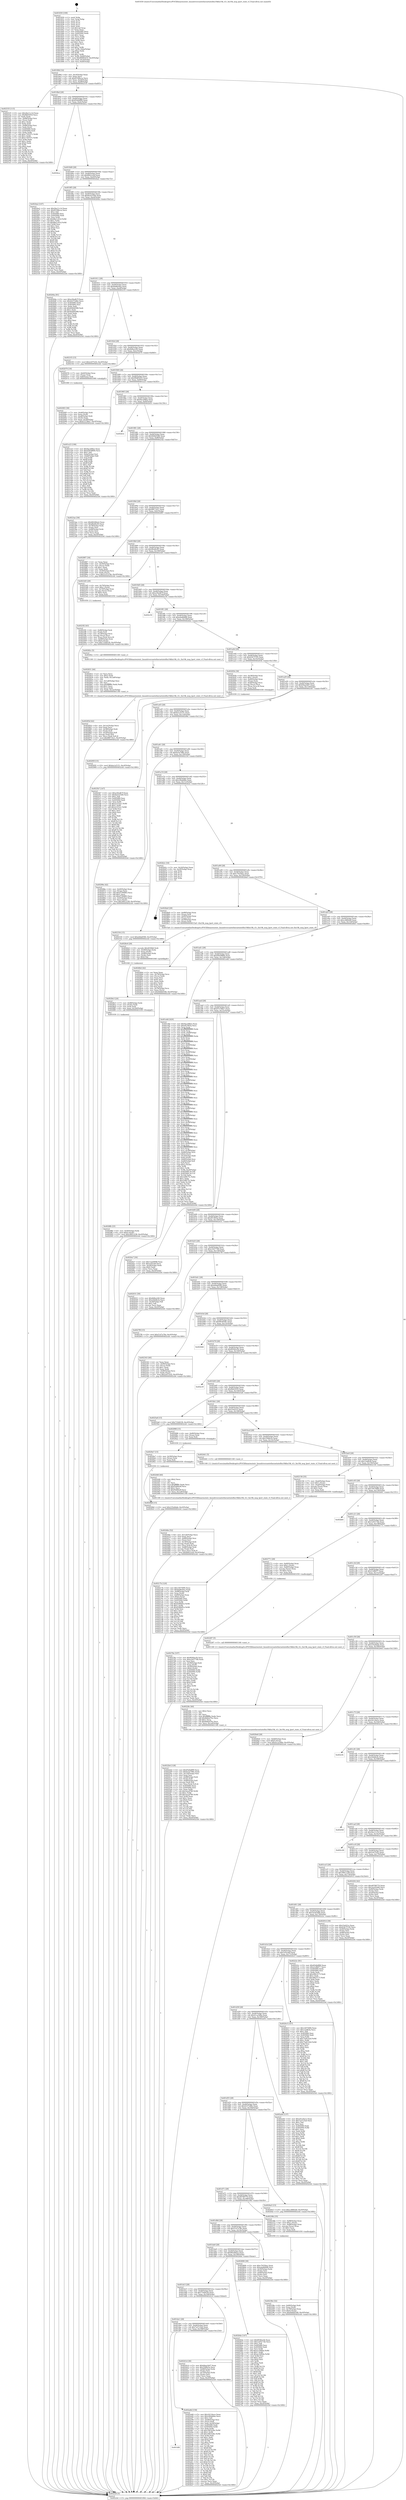 digraph "0x401830" {
  label = "0x401830 (/mnt/c/Users/mathe/Desktop/tcc/POCII/binaries/extr_linuxdriversnetethernetintelfm10kfm10k_vf.c_fm10k_msg_lport_state_vf_Final-ollvm.out::main(0))"
  labelloc = "t"
  node[shape=record]

  Entry [label="",width=0.3,height=0.3,shape=circle,fillcolor=black,style=filled]
  "0x40189d" [label="{
     0x40189d [32]\l
     | [instrs]\l
     &nbsp;&nbsp;0x40189d \<+6\>: mov -0xc0(%rbp),%eax\l
     &nbsp;&nbsp;0x4018a3 \<+2\>: mov %eax,%ecx\l
     &nbsp;&nbsp;0x4018a5 \<+6\>: sub $0x8339bcca,%ecx\l
     &nbsp;&nbsp;0x4018ab \<+6\>: mov %eax,-0xd4(%rbp)\l
     &nbsp;&nbsp;0x4018b1 \<+6\>: mov %ecx,-0xd8(%rbp)\l
     &nbsp;&nbsp;0x4018b7 \<+6\>: je 0000000000402535 \<main+0xd05\>\l
  }"]
  "0x402535" [label="{
     0x402535 [115]\l
     | [instrs]\l
     &nbsp;&nbsp;0x402535 \<+5\>: mov $0x2be11c1d,%eax\l
     &nbsp;&nbsp;0x40253a \<+5\>: mov $0xfbb03f16,%ecx\l
     &nbsp;&nbsp;0x40253f \<+2\>: xor %edx,%edx\l
     &nbsp;&nbsp;0x402541 \<+4\>: mov -0x68(%rbp),%rsi\l
     &nbsp;&nbsp;0x402545 \<+2\>: mov (%rsi),%edi\l
     &nbsp;&nbsp;0x402547 \<+3\>: sub $0x1,%edx\l
     &nbsp;&nbsp;0x40254a \<+2\>: sub %edx,%edi\l
     &nbsp;&nbsp;0x40254c \<+4\>: mov -0x68(%rbp),%rsi\l
     &nbsp;&nbsp;0x402550 \<+2\>: mov %edi,(%rsi)\l
     &nbsp;&nbsp;0x402552 \<+7\>: mov 0x405060,%edx\l
     &nbsp;&nbsp;0x402559 \<+7\>: mov 0x405064,%edi\l
     &nbsp;&nbsp;0x402560 \<+3\>: mov %edx,%r8d\l
     &nbsp;&nbsp;0x402563 \<+7\>: add $0xc730357c,%r8d\l
     &nbsp;&nbsp;0x40256a \<+4\>: sub $0x1,%r8d\l
     &nbsp;&nbsp;0x40256e \<+7\>: sub $0xc730357c,%r8d\l
     &nbsp;&nbsp;0x402575 \<+4\>: imul %r8d,%edx\l
     &nbsp;&nbsp;0x402579 \<+3\>: and $0x1,%edx\l
     &nbsp;&nbsp;0x40257c \<+3\>: cmp $0x0,%edx\l
     &nbsp;&nbsp;0x40257f \<+4\>: sete %r9b\l
     &nbsp;&nbsp;0x402583 \<+3\>: cmp $0xa,%edi\l
     &nbsp;&nbsp;0x402586 \<+4\>: setl %r10b\l
     &nbsp;&nbsp;0x40258a \<+3\>: mov %r9b,%r11b\l
     &nbsp;&nbsp;0x40258d \<+3\>: and %r10b,%r11b\l
     &nbsp;&nbsp;0x402590 \<+3\>: xor %r10b,%r9b\l
     &nbsp;&nbsp;0x402593 \<+3\>: or %r9b,%r11b\l
     &nbsp;&nbsp;0x402596 \<+4\>: test $0x1,%r11b\l
     &nbsp;&nbsp;0x40259a \<+3\>: cmovne %ecx,%eax\l
     &nbsp;&nbsp;0x40259d \<+6\>: mov %eax,-0xc0(%rbp)\l
     &nbsp;&nbsp;0x4025a3 \<+5\>: jmp 0000000000402cb4 \<main+0x1484\>\l
  }"]
  "0x4018bd" [label="{
     0x4018bd [28]\l
     | [instrs]\l
     &nbsp;&nbsp;0x4018bd \<+5\>: jmp 00000000004018c2 \<main+0x92\>\l
     &nbsp;&nbsp;0x4018c2 \<+6\>: mov -0xd4(%rbp),%eax\l
     &nbsp;&nbsp;0x4018c8 \<+5\>: sub $0x85d4df99,%eax\l
     &nbsp;&nbsp;0x4018cd \<+6\>: mov %eax,-0xdc(%rbp)\l
     &nbsp;&nbsp;0x4018d3 \<+6\>: je 0000000000402bca \<main+0x139a\>\l
  }"]
  Exit [label="",width=0.3,height=0.3,shape=circle,fillcolor=black,style=filled,peripheries=2]
  "0x402bca" [label="{
     0x402bca\l
  }", style=dashed]
  "0x4018d9" [label="{
     0x4018d9 [28]\l
     | [instrs]\l
     &nbsp;&nbsp;0x4018d9 \<+5\>: jmp 00000000004018de \<main+0xae\>\l
     &nbsp;&nbsp;0x4018de \<+6\>: mov -0xd4(%rbp),%eax\l
     &nbsp;&nbsp;0x4018e4 \<+5\>: sub $0x8941e2ef,%eax\l
     &nbsp;&nbsp;0x4018e9 \<+6\>: mov %eax,-0xe0(%rbp)\l
     &nbsp;&nbsp;0x4018ef \<+6\>: je 00000000004024a2 \<main+0xc72\>\l
  }"]
  "0x401dfd" [label="{
     0x401dfd\l
  }", style=dashed]
  "0x4024a2" [label="{
     0x4024a2 [147]\l
     | [instrs]\l
     &nbsp;&nbsp;0x4024a2 \<+5\>: mov $0x2be11c1d,%eax\l
     &nbsp;&nbsp;0x4024a7 \<+5\>: mov $0x8339bcca,%ecx\l
     &nbsp;&nbsp;0x4024ac \<+2\>: mov $0x1,%dl\l
     &nbsp;&nbsp;0x4024ae \<+7\>: mov 0x405060,%esi\l
     &nbsp;&nbsp;0x4024b5 \<+7\>: mov 0x405064,%edi\l
     &nbsp;&nbsp;0x4024bc \<+3\>: mov %esi,%r8d\l
     &nbsp;&nbsp;0x4024bf \<+7\>: add $0x8be1c61d,%r8d\l
     &nbsp;&nbsp;0x4024c6 \<+4\>: sub $0x1,%r8d\l
     &nbsp;&nbsp;0x4024ca \<+7\>: sub $0x8be1c61d,%r8d\l
     &nbsp;&nbsp;0x4024d1 \<+4\>: imul %r8d,%esi\l
     &nbsp;&nbsp;0x4024d5 \<+3\>: and $0x1,%esi\l
     &nbsp;&nbsp;0x4024d8 \<+3\>: cmp $0x0,%esi\l
     &nbsp;&nbsp;0x4024db \<+4\>: sete %r9b\l
     &nbsp;&nbsp;0x4024df \<+3\>: cmp $0xa,%edi\l
     &nbsp;&nbsp;0x4024e2 \<+4\>: setl %r10b\l
     &nbsp;&nbsp;0x4024e6 \<+3\>: mov %r9b,%r11b\l
     &nbsp;&nbsp;0x4024e9 \<+4\>: xor $0xff,%r11b\l
     &nbsp;&nbsp;0x4024ed \<+3\>: mov %r10b,%bl\l
     &nbsp;&nbsp;0x4024f0 \<+3\>: xor $0xff,%bl\l
     &nbsp;&nbsp;0x4024f3 \<+3\>: xor $0x0,%dl\l
     &nbsp;&nbsp;0x4024f6 \<+3\>: mov %r11b,%r14b\l
     &nbsp;&nbsp;0x4024f9 \<+4\>: and $0x0,%r14b\l
     &nbsp;&nbsp;0x4024fd \<+3\>: and %dl,%r9b\l
     &nbsp;&nbsp;0x402500 \<+3\>: mov %bl,%r15b\l
     &nbsp;&nbsp;0x402503 \<+4\>: and $0x0,%r15b\l
     &nbsp;&nbsp;0x402507 \<+3\>: and %dl,%r10b\l
     &nbsp;&nbsp;0x40250a \<+3\>: or %r9b,%r14b\l
     &nbsp;&nbsp;0x40250d \<+3\>: or %r10b,%r15b\l
     &nbsp;&nbsp;0x402510 \<+3\>: xor %r15b,%r14b\l
     &nbsp;&nbsp;0x402513 \<+3\>: or %bl,%r11b\l
     &nbsp;&nbsp;0x402516 \<+4\>: xor $0xff,%r11b\l
     &nbsp;&nbsp;0x40251a \<+3\>: or $0x0,%dl\l
     &nbsp;&nbsp;0x40251d \<+3\>: and %dl,%r11b\l
     &nbsp;&nbsp;0x402520 \<+3\>: or %r11b,%r14b\l
     &nbsp;&nbsp;0x402523 \<+4\>: test $0x1,%r14b\l
     &nbsp;&nbsp;0x402527 \<+3\>: cmovne %ecx,%eax\l
     &nbsp;&nbsp;0x40252a \<+6\>: mov %eax,-0xc0(%rbp)\l
     &nbsp;&nbsp;0x402530 \<+5\>: jmp 0000000000402cb4 \<main+0x1484\>\l
  }"]
  "0x4018f5" [label="{
     0x4018f5 [28]\l
     | [instrs]\l
     &nbsp;&nbsp;0x4018f5 \<+5\>: jmp 00000000004018fa \<main+0xca\>\l
     &nbsp;&nbsp;0x4018fa \<+6\>: mov -0xd4(%rbp),%eax\l
     &nbsp;&nbsp;0x401900 \<+5\>: sub $0x8a5e53d4,%eax\l
     &nbsp;&nbsp;0x401905 \<+6\>: mov %eax,-0xe4(%rbp)\l
     &nbsp;&nbsp;0x40190b \<+6\>: je 000000000040264a \<main+0xe1a\>\l
  }"]
  "0x402a8d" [label="{
     0x402a8d [159]\l
     | [instrs]\l
     &nbsp;&nbsp;0x402a8d \<+5\>: mov $0x24124ece,%eax\l
     &nbsp;&nbsp;0x402a92 \<+5\>: mov $0xc49ab8da,%ecx\l
     &nbsp;&nbsp;0x402a97 \<+2\>: mov $0x1,%dl\l
     &nbsp;&nbsp;0x402a99 \<+7\>: mov -0xb8(%rbp),%rsi\l
     &nbsp;&nbsp;0x402aa0 \<+2\>: mov (%rsi),%edi\l
     &nbsp;&nbsp;0x402aa2 \<+3\>: mov %edi,-0x24(%rbp)\l
     &nbsp;&nbsp;0x402aa5 \<+7\>: mov 0x405060,%edi\l
     &nbsp;&nbsp;0x402aac \<+8\>: mov 0x405064,%r8d\l
     &nbsp;&nbsp;0x402ab4 \<+3\>: mov %edi,%r9d\l
     &nbsp;&nbsp;0x402ab7 \<+7\>: sub $0x1981b3bc,%r9d\l
     &nbsp;&nbsp;0x402abe \<+4\>: sub $0x1,%r9d\l
     &nbsp;&nbsp;0x402ac2 \<+7\>: add $0x1981b3bc,%r9d\l
     &nbsp;&nbsp;0x402ac9 \<+4\>: imul %r9d,%edi\l
     &nbsp;&nbsp;0x402acd \<+3\>: and $0x1,%edi\l
     &nbsp;&nbsp;0x402ad0 \<+3\>: cmp $0x0,%edi\l
     &nbsp;&nbsp;0x402ad3 \<+4\>: sete %r10b\l
     &nbsp;&nbsp;0x402ad7 \<+4\>: cmp $0xa,%r8d\l
     &nbsp;&nbsp;0x402adb \<+4\>: setl %r11b\l
     &nbsp;&nbsp;0x402adf \<+3\>: mov %r10b,%bl\l
     &nbsp;&nbsp;0x402ae2 \<+3\>: xor $0xff,%bl\l
     &nbsp;&nbsp;0x402ae5 \<+3\>: mov %r11b,%r14b\l
     &nbsp;&nbsp;0x402ae8 \<+4\>: xor $0xff,%r14b\l
     &nbsp;&nbsp;0x402aec \<+3\>: xor $0x0,%dl\l
     &nbsp;&nbsp;0x402aef \<+3\>: mov %bl,%r15b\l
     &nbsp;&nbsp;0x402af2 \<+4\>: and $0x0,%r15b\l
     &nbsp;&nbsp;0x402af6 \<+3\>: and %dl,%r10b\l
     &nbsp;&nbsp;0x402af9 \<+3\>: mov %r14b,%r12b\l
     &nbsp;&nbsp;0x402afc \<+4\>: and $0x0,%r12b\l
     &nbsp;&nbsp;0x402b00 \<+3\>: and %dl,%r11b\l
     &nbsp;&nbsp;0x402b03 \<+3\>: or %r10b,%r15b\l
     &nbsp;&nbsp;0x402b06 \<+3\>: or %r11b,%r12b\l
     &nbsp;&nbsp;0x402b09 \<+3\>: xor %r12b,%r15b\l
     &nbsp;&nbsp;0x402b0c \<+3\>: or %r14b,%bl\l
     &nbsp;&nbsp;0x402b0f \<+3\>: xor $0xff,%bl\l
     &nbsp;&nbsp;0x402b12 \<+3\>: or $0x0,%dl\l
     &nbsp;&nbsp;0x402b15 \<+2\>: and %dl,%bl\l
     &nbsp;&nbsp;0x402b17 \<+3\>: or %bl,%r15b\l
     &nbsp;&nbsp;0x402b1a \<+4\>: test $0x1,%r15b\l
     &nbsp;&nbsp;0x402b1e \<+3\>: cmovne %ecx,%eax\l
     &nbsp;&nbsp;0x402b21 \<+6\>: mov %eax,-0xc0(%rbp)\l
     &nbsp;&nbsp;0x402b27 \<+5\>: jmp 0000000000402cb4 \<main+0x1484\>\l
  }"]
  "0x40264a" [label="{
     0x40264a [91]\l
     | [instrs]\l
     &nbsp;&nbsp;0x40264a \<+5\>: mov $0xa30edb7f,%eax\l
     &nbsp;&nbsp;0x40264f \<+5\>: mov $0x42372d6e,%ecx\l
     &nbsp;&nbsp;0x402654 \<+7\>: mov 0x405060,%edx\l
     &nbsp;&nbsp;0x40265b \<+7\>: mov 0x405064,%esi\l
     &nbsp;&nbsp;0x402662 \<+2\>: mov %edx,%edi\l
     &nbsp;&nbsp;0x402664 \<+6\>: sub $0x82b6d388,%edi\l
     &nbsp;&nbsp;0x40266a \<+3\>: sub $0x1,%edi\l
     &nbsp;&nbsp;0x40266d \<+6\>: add $0x82b6d388,%edi\l
     &nbsp;&nbsp;0x402673 \<+3\>: imul %edi,%edx\l
     &nbsp;&nbsp;0x402676 \<+3\>: and $0x1,%edx\l
     &nbsp;&nbsp;0x402679 \<+3\>: cmp $0x0,%edx\l
     &nbsp;&nbsp;0x40267c \<+4\>: sete %r8b\l
     &nbsp;&nbsp;0x402680 \<+3\>: cmp $0xa,%esi\l
     &nbsp;&nbsp;0x402683 \<+4\>: setl %r9b\l
     &nbsp;&nbsp;0x402687 \<+3\>: mov %r8b,%r10b\l
     &nbsp;&nbsp;0x40268a \<+3\>: and %r9b,%r10b\l
     &nbsp;&nbsp;0x40268d \<+3\>: xor %r9b,%r8b\l
     &nbsp;&nbsp;0x402690 \<+3\>: or %r8b,%r10b\l
     &nbsp;&nbsp;0x402693 \<+4\>: test $0x1,%r10b\l
     &nbsp;&nbsp;0x402697 \<+3\>: cmovne %ecx,%eax\l
     &nbsp;&nbsp;0x40269a \<+6\>: mov %eax,-0xc0(%rbp)\l
     &nbsp;&nbsp;0x4026a0 \<+5\>: jmp 0000000000402cb4 \<main+0x1484\>\l
  }"]
  "0x401911" [label="{
     0x401911 [28]\l
     | [instrs]\l
     &nbsp;&nbsp;0x401911 \<+5\>: jmp 0000000000401916 \<main+0xe6\>\l
     &nbsp;&nbsp;0x401916 \<+6\>: mov -0xd4(%rbp),%eax\l
     &nbsp;&nbsp;0x40191c \<+5\>: sub $0x8a86c6ea,%eax\l
     &nbsp;&nbsp;0x401921 \<+6\>: mov %eax,-0xe8(%rbp)\l
     &nbsp;&nbsp;0x401927 \<+6\>: je 00000000004021f3 \<main+0x9c3\>\l
  }"]
  "0x4029b6" [label="{
     0x4029b6 [15]\l
     | [instrs]\l
     &nbsp;&nbsp;0x4029b6 \<+10\>: movl $0x235e6dab,-0xc0(%rbp)\l
     &nbsp;&nbsp;0x4029c0 \<+5\>: jmp 0000000000402cb4 \<main+0x1484\>\l
  }"]
  "0x4021f3" [label="{
     0x4021f3 [15]\l
     | [instrs]\l
     &nbsp;&nbsp;0x4021f3 \<+10\>: movl $0x2c675cf2,-0xc0(%rbp)\l
     &nbsp;&nbsp;0x4021fd \<+5\>: jmp 0000000000402cb4 \<main+0x1484\>\l
  }"]
  "0x40192d" [label="{
     0x40192d [28]\l
     | [instrs]\l
     &nbsp;&nbsp;0x40192d \<+5\>: jmp 0000000000401932 \<main+0x102\>\l
     &nbsp;&nbsp;0x401932 \<+6\>: mov -0xd4(%rbp),%eax\l
     &nbsp;&nbsp;0x401938 \<+5\>: sub $0x8dfee240,%eax\l
     &nbsp;&nbsp;0x40193d \<+6\>: mov %eax,-0xec(%rbp)\l
     &nbsp;&nbsp;0x401943 \<+6\>: je 0000000000402070 \<main+0x840\>\l
  }"]
  "0x4029a7" [label="{
     0x4029a7 [15]\l
     | [instrs]\l
     &nbsp;&nbsp;0x4029a7 \<+4\>: mov -0x58(%rbp),%rax\l
     &nbsp;&nbsp;0x4029ab \<+3\>: mov (%rax),%rax\l
     &nbsp;&nbsp;0x4029ae \<+3\>: mov %rax,%rdi\l
     &nbsp;&nbsp;0x4029b1 \<+5\>: call 0000000000401030 \<free@plt\>\l
     | [calls]\l
     &nbsp;&nbsp;0x401030 \{1\} (unknown)\l
  }"]
  "0x402070" [label="{
     0x402070 [19]\l
     | [instrs]\l
     &nbsp;&nbsp;0x402070 \<+7\>: mov -0xb0(%rbp),%rax\l
     &nbsp;&nbsp;0x402077 \<+3\>: mov (%rax),%rax\l
     &nbsp;&nbsp;0x40207a \<+4\>: mov 0x8(%rax),%rdi\l
     &nbsp;&nbsp;0x40207e \<+5\>: call 0000000000401060 \<atoi@plt\>\l
     | [calls]\l
     &nbsp;&nbsp;0x401060 \{1\} (unknown)\l
  }"]
  "0x401949" [label="{
     0x401949 [28]\l
     | [instrs]\l
     &nbsp;&nbsp;0x401949 \<+5\>: jmp 000000000040194e \<main+0x11e\>\l
     &nbsp;&nbsp;0x40194e \<+6\>: mov -0xd4(%rbp),%eax\l
     &nbsp;&nbsp;0x401954 \<+5\>: sub $0x99d85435,%eax\l
     &nbsp;&nbsp;0x401959 \<+6\>: mov %eax,-0xf0(%rbp)\l
     &nbsp;&nbsp;0x40195f \<+6\>: je 0000000000401e23 \<main+0x5f3\>\l
  }"]
  "0x40295f" [label="{
     0x40295f [15]\l
     | [instrs]\l
     &nbsp;&nbsp;0x40295f \<+10\>: movl $0xba1a5151,-0xc0(%rbp)\l
     &nbsp;&nbsp;0x402969 \<+5\>: jmp 0000000000402cb4 \<main+0x1484\>\l
  }"]
  "0x401e23" [label="{
     0x401e23 [106]\l
     | [instrs]\l
     &nbsp;&nbsp;0x401e23 \<+5\>: mov $0x9ac268ee,%eax\l
     &nbsp;&nbsp;0x401e28 \<+5\>: mov $0xd5639894,%ecx\l
     &nbsp;&nbsp;0x401e2d \<+2\>: mov $0x1,%dl\l
     &nbsp;&nbsp;0x401e2f \<+7\>: mov -0xba(%rbp),%sil\l
     &nbsp;&nbsp;0x401e36 \<+7\>: mov -0xb9(%rbp),%dil\l
     &nbsp;&nbsp;0x401e3d \<+3\>: mov %sil,%r8b\l
     &nbsp;&nbsp;0x401e40 \<+4\>: xor $0xff,%r8b\l
     &nbsp;&nbsp;0x401e44 \<+3\>: mov %dil,%r9b\l
     &nbsp;&nbsp;0x401e47 \<+4\>: xor $0xff,%r9b\l
     &nbsp;&nbsp;0x401e4b \<+3\>: xor $0x1,%dl\l
     &nbsp;&nbsp;0x401e4e \<+3\>: mov %r8b,%r10b\l
     &nbsp;&nbsp;0x401e51 \<+4\>: and $0xff,%r10b\l
     &nbsp;&nbsp;0x401e55 \<+3\>: and %dl,%sil\l
     &nbsp;&nbsp;0x401e58 \<+3\>: mov %r9b,%r11b\l
     &nbsp;&nbsp;0x401e5b \<+4\>: and $0xff,%r11b\l
     &nbsp;&nbsp;0x401e5f \<+3\>: and %dl,%dil\l
     &nbsp;&nbsp;0x401e62 \<+3\>: or %sil,%r10b\l
     &nbsp;&nbsp;0x401e65 \<+3\>: or %dil,%r11b\l
     &nbsp;&nbsp;0x401e68 \<+3\>: xor %r11b,%r10b\l
     &nbsp;&nbsp;0x401e6b \<+3\>: or %r9b,%r8b\l
     &nbsp;&nbsp;0x401e6e \<+4\>: xor $0xff,%r8b\l
     &nbsp;&nbsp;0x401e72 \<+3\>: or $0x1,%dl\l
     &nbsp;&nbsp;0x401e75 \<+3\>: and %dl,%r8b\l
     &nbsp;&nbsp;0x401e78 \<+3\>: or %r8b,%r10b\l
     &nbsp;&nbsp;0x401e7b \<+4\>: test $0x1,%r10b\l
     &nbsp;&nbsp;0x401e7f \<+3\>: cmovne %ecx,%eax\l
     &nbsp;&nbsp;0x401e82 \<+6\>: mov %eax,-0xc0(%rbp)\l
     &nbsp;&nbsp;0x401e88 \<+5\>: jmp 0000000000402cb4 \<main+0x1484\>\l
  }"]
  "0x401965" [label="{
     0x401965 [28]\l
     | [instrs]\l
     &nbsp;&nbsp;0x401965 \<+5\>: jmp 000000000040196a \<main+0x13a\>\l
     &nbsp;&nbsp;0x40196a \<+6\>: mov -0xd4(%rbp),%eax\l
     &nbsp;&nbsp;0x401970 \<+5\>: sub $0x9ac268ee,%eax\l
     &nbsp;&nbsp;0x401975 \<+6\>: mov %eax,-0xf4(%rbp)\l
     &nbsp;&nbsp;0x40197b \<+6\>: je 0000000000402b3c \<main+0x130c\>\l
  }"]
  "0x402cb4" [label="{
     0x402cb4 [5]\l
     | [instrs]\l
     &nbsp;&nbsp;0x402cb4 \<+5\>: jmp 000000000040189d \<main+0x6d\>\l
  }"]
  "0x401830" [label="{
     0x401830 [109]\l
     | [instrs]\l
     &nbsp;&nbsp;0x401830 \<+1\>: push %rbp\l
     &nbsp;&nbsp;0x401831 \<+3\>: mov %rsp,%rbp\l
     &nbsp;&nbsp;0x401834 \<+2\>: push %r15\l
     &nbsp;&nbsp;0x401836 \<+2\>: push %r14\l
     &nbsp;&nbsp;0x401838 \<+2\>: push %r12\l
     &nbsp;&nbsp;0x40183a \<+1\>: push %rbx\l
     &nbsp;&nbsp;0x40183b \<+7\>: sub $0x1a0,%rsp\l
     &nbsp;&nbsp;0x401842 \<+2\>: xor %eax,%eax\l
     &nbsp;&nbsp;0x401844 \<+7\>: mov 0x405060,%ecx\l
     &nbsp;&nbsp;0x40184b \<+7\>: mov 0x405064,%edx\l
     &nbsp;&nbsp;0x401852 \<+3\>: sub $0x1,%eax\l
     &nbsp;&nbsp;0x401855 \<+3\>: mov %ecx,%r8d\l
     &nbsp;&nbsp;0x401858 \<+3\>: add %eax,%r8d\l
     &nbsp;&nbsp;0x40185b \<+4\>: imul %r8d,%ecx\l
     &nbsp;&nbsp;0x40185f \<+3\>: and $0x1,%ecx\l
     &nbsp;&nbsp;0x401862 \<+3\>: cmp $0x0,%ecx\l
     &nbsp;&nbsp;0x401865 \<+4\>: sete %r9b\l
     &nbsp;&nbsp;0x401869 \<+4\>: and $0x1,%r9b\l
     &nbsp;&nbsp;0x40186d \<+7\>: mov %r9b,-0xba(%rbp)\l
     &nbsp;&nbsp;0x401874 \<+3\>: cmp $0xa,%edx\l
     &nbsp;&nbsp;0x401877 \<+4\>: setl %r9b\l
     &nbsp;&nbsp;0x40187b \<+4\>: and $0x1,%r9b\l
     &nbsp;&nbsp;0x40187f \<+7\>: mov %r9b,-0xb9(%rbp)\l
     &nbsp;&nbsp;0x401886 \<+10\>: movl $0x99d85435,-0xc0(%rbp)\l
     &nbsp;&nbsp;0x401890 \<+6\>: mov %edi,-0xc4(%rbp)\l
     &nbsp;&nbsp;0x401896 \<+7\>: mov %rsi,-0xd0(%rbp)\l
  }"]
  "0x4028fb" [label="{
     0x4028fb [25]\l
     | [instrs]\l
     &nbsp;&nbsp;0x4028fb \<+4\>: mov -0x40(%rbp),%rdx\l
     &nbsp;&nbsp;0x4028ff \<+6\>: movl $0x0,(%rdx)\l
     &nbsp;&nbsp;0x402905 \<+10\>: movl $0x3991c238,-0xc0(%rbp)\l
     &nbsp;&nbsp;0x40290f \<+5\>: jmp 0000000000402cb4 \<main+0x1484\>\l
  }"]
  "0x402b3c" [label="{
     0x402b3c\l
  }", style=dashed]
  "0x401981" [label="{
     0x401981 [28]\l
     | [instrs]\l
     &nbsp;&nbsp;0x401981 \<+5\>: jmp 0000000000401986 \<main+0x156\>\l
     &nbsp;&nbsp;0x401986 \<+6\>: mov -0xd4(%rbp),%eax\l
     &nbsp;&nbsp;0x40198c \<+5\>: sub $0x9d4b0346,%eax\l
     &nbsp;&nbsp;0x401991 \<+6\>: mov %eax,-0xf8(%rbp)\l
     &nbsp;&nbsp;0x401997 \<+6\>: je 00000000004023ae \<main+0xb7e\>\l
  }"]
  "0x4028e3" [label="{
     0x4028e3 [24]\l
     | [instrs]\l
     &nbsp;&nbsp;0x4028e3 \<+7\>: mov -0x98(%rbp),%rdx\l
     &nbsp;&nbsp;0x4028ea \<+3\>: mov (%rdx),%rdx\l
     &nbsp;&nbsp;0x4028ed \<+3\>: mov %rdx,%rdi\l
     &nbsp;&nbsp;0x4028f0 \<+6\>: mov %eax,-0x1b0(%rbp)\l
     &nbsp;&nbsp;0x4028f6 \<+5\>: call 0000000000401030 \<free@plt\>\l
     | [calls]\l
     &nbsp;&nbsp;0x401030 \{1\} (unknown)\l
  }"]
  "0x4023ae" [label="{
     0x4023ae [39]\l
     | [instrs]\l
     &nbsp;&nbsp;0x4023ae \<+5\>: mov $0x66248ee2,%eax\l
     &nbsp;&nbsp;0x4023b3 \<+5\>: mov $0x9fe46c85,%ecx\l
     &nbsp;&nbsp;0x4023b8 \<+4\>: mov -0x78(%rbp),%rdx\l
     &nbsp;&nbsp;0x4023bc \<+2\>: mov (%rdx),%esi\l
     &nbsp;&nbsp;0x4023be \<+7\>: mov -0x88(%rbp),%rdx\l
     &nbsp;&nbsp;0x4023c5 \<+2\>: cmp (%rdx),%esi\l
     &nbsp;&nbsp;0x4023c7 \<+3\>: cmovl %ecx,%eax\l
     &nbsp;&nbsp;0x4023ca \<+6\>: mov %eax,-0xc0(%rbp)\l
     &nbsp;&nbsp;0x4023d0 \<+5\>: jmp 0000000000402cb4 \<main+0x1484\>\l
  }"]
  "0x40199d" [label="{
     0x40199d [28]\l
     | [instrs]\l
     &nbsp;&nbsp;0x40199d \<+5\>: jmp 00000000004019a2 \<main+0x172\>\l
     &nbsp;&nbsp;0x4019a2 \<+6\>: mov -0xd4(%rbp),%eax\l
     &nbsp;&nbsp;0x4019a8 \<+5\>: sub $0x9f6714c1,%eax\l
     &nbsp;&nbsp;0x4019ad \<+6\>: mov %eax,-0xfc(%rbp)\l
     &nbsp;&nbsp;0x4019b3 \<+6\>: je 0000000000402887 \<main+0x1057\>\l
  }"]
  "0x4028c6" [label="{
     0x4028c6 [29]\l
     | [instrs]\l
     &nbsp;&nbsp;0x4028c6 \<+10\>: movabs $0x4030b6,%rdi\l
     &nbsp;&nbsp;0x4028d0 \<+4\>: mov -0x48(%rbp),%rdx\l
     &nbsp;&nbsp;0x4028d4 \<+2\>: mov %eax,(%rdx)\l
     &nbsp;&nbsp;0x4028d6 \<+4\>: mov -0x48(%rbp),%rdx\l
     &nbsp;&nbsp;0x4028da \<+2\>: mov (%rdx),%esi\l
     &nbsp;&nbsp;0x4028dc \<+2\>: mov $0x0,%al\l
     &nbsp;&nbsp;0x4028de \<+5\>: call 0000000000401040 \<printf@plt\>\l
     | [calls]\l
     &nbsp;&nbsp;0x401040 \{1\} (unknown)\l
  }"]
  "0x402887" [label="{
     0x402887 [34]\l
     | [instrs]\l
     &nbsp;&nbsp;0x402887 \<+2\>: xor %eax,%eax\l
     &nbsp;&nbsp;0x402889 \<+4\>: mov -0x50(%rbp),%rcx\l
     &nbsp;&nbsp;0x40288d \<+2\>: mov (%rcx),%edx\l
     &nbsp;&nbsp;0x40288f \<+3\>: sub $0x1,%eax\l
     &nbsp;&nbsp;0x402892 \<+2\>: sub %eax,%edx\l
     &nbsp;&nbsp;0x402894 \<+4\>: mov -0x50(%rbp),%rcx\l
     &nbsp;&nbsp;0x402898 \<+2\>: mov %edx,(%rcx)\l
     &nbsp;&nbsp;0x40289a \<+10\>: movl $0x5147a78e,-0xc0(%rbp)\l
     &nbsp;&nbsp;0x4028a4 \<+5\>: jmp 0000000000402cb4 \<main+0x1484\>\l
  }"]
  "0x4019b9" [label="{
     0x4019b9 [28]\l
     | [instrs]\l
     &nbsp;&nbsp;0x4019b9 \<+5\>: jmp 00000000004019be \<main+0x18e\>\l
     &nbsp;&nbsp;0x4019be \<+6\>: mov -0xd4(%rbp),%eax\l
     &nbsp;&nbsp;0x4019c4 \<+5\>: sub $0x9fe46c85,%eax\l
     &nbsp;&nbsp;0x4019c9 \<+6\>: mov %eax,-0x100(%rbp)\l
     &nbsp;&nbsp;0x4019cf \<+6\>: je 00000000004023d5 \<main+0xba5\>\l
  }"]
  "0x40285d" [label="{
     0x40285d [42]\l
     | [instrs]\l
     &nbsp;&nbsp;0x40285d \<+6\>: mov -0x1ac(%rbp),%ecx\l
     &nbsp;&nbsp;0x402863 \<+3\>: imul %eax,%ecx\l
     &nbsp;&nbsp;0x402866 \<+4\>: mov -0x58(%rbp),%rdi\l
     &nbsp;&nbsp;0x40286a \<+3\>: mov (%rdi),%rdi\l
     &nbsp;&nbsp;0x40286d \<+4\>: mov -0x50(%rbp),%r8\l
     &nbsp;&nbsp;0x402871 \<+3\>: movslq (%r8),%r8\l
     &nbsp;&nbsp;0x402874 \<+4\>: mov %ecx,(%rdi,%r8,4)\l
     &nbsp;&nbsp;0x402878 \<+10\>: movl $0x9f6714c1,-0xc0(%rbp)\l
     &nbsp;&nbsp;0x402882 \<+5\>: jmp 0000000000402cb4 \<main+0x1484\>\l
  }"]
  "0x4023d5" [label="{
     0x4023d5 [29]\l
     | [instrs]\l
     &nbsp;&nbsp;0x4023d5 \<+4\>: mov -0x70(%rbp),%rax\l
     &nbsp;&nbsp;0x4023d9 \<+6\>: movl $0x1,(%rax)\l
     &nbsp;&nbsp;0x4023df \<+4\>: mov -0x70(%rbp),%rax\l
     &nbsp;&nbsp;0x4023e3 \<+3\>: movslq (%rax),%rax\l
     &nbsp;&nbsp;0x4023e6 \<+4\>: shl $0x2,%rax\l
     &nbsp;&nbsp;0x4023ea \<+3\>: mov %rax,%rdi\l
     &nbsp;&nbsp;0x4023ed \<+5\>: call 0000000000401050 \<malloc@plt\>\l
     | [calls]\l
     &nbsp;&nbsp;0x401050 \{1\} (unknown)\l
  }"]
  "0x4019d5" [label="{
     0x4019d5 [28]\l
     | [instrs]\l
     &nbsp;&nbsp;0x4019d5 \<+5\>: jmp 00000000004019da \<main+0x1aa\>\l
     &nbsp;&nbsp;0x4019da \<+6\>: mov -0xd4(%rbp),%eax\l
     &nbsp;&nbsp;0x4019e0 \<+5\>: sub $0xa30edb7f,%eax\l
     &nbsp;&nbsp;0x4019e5 \<+6\>: mov %eax,-0x104(%rbp)\l
     &nbsp;&nbsp;0x4019eb \<+6\>: je 0000000000402c50 \<main+0x1420\>\l
  }"]
  "0x402831" [label="{
     0x402831 [44]\l
     | [instrs]\l
     &nbsp;&nbsp;0x402831 \<+2\>: xor %ecx,%ecx\l
     &nbsp;&nbsp;0x402833 \<+5\>: mov $0x2,%edx\l
     &nbsp;&nbsp;0x402838 \<+6\>: mov %edx,-0x1a8(%rbp)\l
     &nbsp;&nbsp;0x40283e \<+1\>: cltd\l
     &nbsp;&nbsp;0x40283f \<+6\>: mov -0x1a8(%rbp),%esi\l
     &nbsp;&nbsp;0x402845 \<+2\>: idiv %esi\l
     &nbsp;&nbsp;0x402847 \<+6\>: imul $0xfffffffe,%edx,%edx\l
     &nbsp;&nbsp;0x40284d \<+3\>: sub $0x1,%ecx\l
     &nbsp;&nbsp;0x402850 \<+2\>: sub %ecx,%edx\l
     &nbsp;&nbsp;0x402852 \<+6\>: mov %edx,-0x1ac(%rbp)\l
     &nbsp;&nbsp;0x402858 \<+5\>: call 0000000000401160 \<next_i\>\l
     | [calls]\l
     &nbsp;&nbsp;0x401160 \{1\} (/mnt/c/Users/mathe/Desktop/tcc/POCII/binaries/extr_linuxdriversnetethernetintelfm10kfm10k_vf.c_fm10k_msg_lport_state_vf_Final-ollvm.out::next_i)\l
  }"]
  "0x402c50" [label="{
     0x402c50\l
  }", style=dashed]
  "0x4019f1" [label="{
     0x4019f1 [28]\l
     | [instrs]\l
     &nbsp;&nbsp;0x4019f1 \<+5\>: jmp 00000000004019f6 \<main+0x1c6\>\l
     &nbsp;&nbsp;0x4019f6 \<+6\>: mov -0xd4(%rbp),%eax\l
     &nbsp;&nbsp;0x4019fc \<+5\>: sub $0xa4a6b9d8,%eax\l
     &nbsp;&nbsp;0x401a01 \<+6\>: mov %eax,-0x108(%rbp)\l
     &nbsp;&nbsp;0x401a07 \<+6\>: je 000000000040282c \<main+0xffc\>\l
  }"]
  "0x40278e" [label="{
     0x40278e [107]\l
     | [instrs]\l
     &nbsp;&nbsp;0x40278e \<+5\>: mov $0xf8382e3b,%ecx\l
     &nbsp;&nbsp;0x402793 \<+5\>: mov $0xe3d37748,%edx\l
     &nbsp;&nbsp;0x402798 \<+2\>: xor %esi,%esi\l
     &nbsp;&nbsp;0x40279a \<+4\>: mov -0x58(%rbp),%rdi\l
     &nbsp;&nbsp;0x40279e \<+3\>: mov %rax,(%rdi)\l
     &nbsp;&nbsp;0x4027a1 \<+4\>: mov -0x50(%rbp),%rax\l
     &nbsp;&nbsp;0x4027a5 \<+6\>: movl $0x0,(%rax)\l
     &nbsp;&nbsp;0x4027ab \<+8\>: mov 0x405060,%r8d\l
     &nbsp;&nbsp;0x4027b3 \<+8\>: mov 0x405064,%r9d\l
     &nbsp;&nbsp;0x4027bb \<+3\>: sub $0x1,%esi\l
     &nbsp;&nbsp;0x4027be \<+3\>: mov %r8d,%r10d\l
     &nbsp;&nbsp;0x4027c1 \<+3\>: add %esi,%r10d\l
     &nbsp;&nbsp;0x4027c4 \<+4\>: imul %r10d,%r8d\l
     &nbsp;&nbsp;0x4027c8 \<+4\>: and $0x1,%r8d\l
     &nbsp;&nbsp;0x4027cc \<+4\>: cmp $0x0,%r8d\l
     &nbsp;&nbsp;0x4027d0 \<+4\>: sete %r11b\l
     &nbsp;&nbsp;0x4027d4 \<+4\>: cmp $0xa,%r9d\l
     &nbsp;&nbsp;0x4027d8 \<+3\>: setl %bl\l
     &nbsp;&nbsp;0x4027db \<+3\>: mov %r11b,%r14b\l
     &nbsp;&nbsp;0x4027de \<+3\>: and %bl,%r14b\l
     &nbsp;&nbsp;0x4027e1 \<+3\>: xor %bl,%r11b\l
     &nbsp;&nbsp;0x4027e4 \<+3\>: or %r11b,%r14b\l
     &nbsp;&nbsp;0x4027e7 \<+4\>: test $0x1,%r14b\l
     &nbsp;&nbsp;0x4027eb \<+3\>: cmovne %edx,%ecx\l
     &nbsp;&nbsp;0x4027ee \<+6\>: mov %ecx,-0xc0(%rbp)\l
     &nbsp;&nbsp;0x4027f4 \<+5\>: jmp 0000000000402cb4 \<main+0x1484\>\l
  }"]
  "0x40282c" [label="{
     0x40282c [5]\l
     | [instrs]\l
     &nbsp;&nbsp;0x40282c \<+5\>: call 0000000000401160 \<next_i\>\l
     | [calls]\l
     &nbsp;&nbsp;0x401160 \{1\} (/mnt/c/Users/mathe/Desktop/tcc/POCII/binaries/extr_linuxdriversnetethernetintelfm10kfm10k_vf.c_fm10k_msg_lport_state_vf_Final-ollvm.out::next_i)\l
  }"]
  "0x401a0d" [label="{
     0x401a0d [28]\l
     | [instrs]\l
     &nbsp;&nbsp;0x401a0d \<+5\>: jmp 0000000000401a12 \<main+0x1e2\>\l
     &nbsp;&nbsp;0x401a12 \<+6\>: mov -0xd4(%rbp),%eax\l
     &nbsp;&nbsp;0x401a18 \<+5\>: sub $0xb3b757d5,%eax\l
     &nbsp;&nbsp;0x401a1d \<+6\>: mov %eax,-0x10c(%rbp)\l
     &nbsp;&nbsp;0x401a23 \<+6\>: je 000000000040293b \<main+0x110b\>\l
  }"]
  "0x40246e" [label="{
     0x40246e [52]\l
     | [instrs]\l
     &nbsp;&nbsp;0x40246e \<+6\>: mov -0x1a4(%rbp),%ecx\l
     &nbsp;&nbsp;0x402474 \<+3\>: imul %eax,%ecx\l
     &nbsp;&nbsp;0x402477 \<+4\>: mov -0x80(%rbp),%rsi\l
     &nbsp;&nbsp;0x40247b \<+3\>: mov (%rsi),%rsi\l
     &nbsp;&nbsp;0x40247e \<+4\>: mov -0x78(%rbp),%rdi\l
     &nbsp;&nbsp;0x402482 \<+3\>: movslq (%rdi),%rdi\l
     &nbsp;&nbsp;0x402485 \<+4\>: mov (%rsi,%rdi,8),%rsi\l
     &nbsp;&nbsp;0x402489 \<+4\>: mov -0x68(%rbp),%rdi\l
     &nbsp;&nbsp;0x40248d \<+3\>: movslq (%rdi),%rdi\l
     &nbsp;&nbsp;0x402490 \<+3\>: mov %ecx,(%rsi,%rdi,4)\l
     &nbsp;&nbsp;0x402493 \<+10\>: movl $0x8941e2ef,-0xc0(%rbp)\l
     &nbsp;&nbsp;0x40249d \<+5\>: jmp 0000000000402cb4 \<main+0x1484\>\l
  }"]
  "0x40293b" [label="{
     0x40293b [36]\l
     | [instrs]\l
     &nbsp;&nbsp;0x40293b \<+4\>: mov -0x38(%rbp),%rax\l
     &nbsp;&nbsp;0x40293f \<+6\>: movl $0x1,(%rax)\l
     &nbsp;&nbsp;0x402945 \<+4\>: mov -0x80(%rbp),%rax\l
     &nbsp;&nbsp;0x402949 \<+3\>: mov (%rax),%rax\l
     &nbsp;&nbsp;0x40294c \<+4\>: mov -0x40(%rbp),%rcx\l
     &nbsp;&nbsp;0x402950 \<+3\>: movslq (%rcx),%rcx\l
     &nbsp;&nbsp;0x402953 \<+4\>: mov (%rax,%rcx,8),%rax\l
     &nbsp;&nbsp;0x402957 \<+3\>: mov %rax,%rdi\l
     &nbsp;&nbsp;0x40295a \<+5\>: call 0000000000401030 \<free@plt\>\l
     | [calls]\l
     &nbsp;&nbsp;0x401030 \{1\} (unknown)\l
  }"]
  "0x401a29" [label="{
     0x401a29 [28]\l
     | [instrs]\l
     &nbsp;&nbsp;0x401a29 \<+5\>: jmp 0000000000401a2e \<main+0x1fe\>\l
     &nbsp;&nbsp;0x401a2e \<+6\>: mov -0xd4(%rbp),%eax\l
     &nbsp;&nbsp;0x401a34 \<+5\>: sub $0xb9aa24d7,%eax\l
     &nbsp;&nbsp;0x401a39 \<+6\>: mov %eax,-0x110(%rbp)\l
     &nbsp;&nbsp;0x401a3f \<+6\>: je 00000000004025b7 \<main+0xd87\>\l
  }"]
  "0x402446" [label="{
     0x402446 [40]\l
     | [instrs]\l
     &nbsp;&nbsp;0x402446 \<+5\>: mov $0x2,%ecx\l
     &nbsp;&nbsp;0x40244b \<+1\>: cltd\l
     &nbsp;&nbsp;0x40244c \<+2\>: idiv %ecx\l
     &nbsp;&nbsp;0x40244e \<+6\>: imul $0xfffffffe,%edx,%ecx\l
     &nbsp;&nbsp;0x402454 \<+6\>: add $0xf5d90e4f,%ecx\l
     &nbsp;&nbsp;0x40245a \<+3\>: add $0x1,%ecx\l
     &nbsp;&nbsp;0x40245d \<+6\>: sub $0xf5d90e4f,%ecx\l
     &nbsp;&nbsp;0x402463 \<+6\>: mov %ecx,-0x1a4(%rbp)\l
     &nbsp;&nbsp;0x402469 \<+5\>: call 0000000000401160 \<next_i\>\l
     | [calls]\l
     &nbsp;&nbsp;0x401160 \{1\} (/mnt/c/Users/mathe/Desktop/tcc/POCII/binaries/extr_linuxdriversnetethernetintelfm10kfm10k_vf.c_fm10k_msg_lport_state_vf_Final-ollvm.out::next_i)\l
  }"]
  "0x4025b7" [label="{
     0x4025b7 [147]\l
     | [instrs]\l
     &nbsp;&nbsp;0x4025b7 \<+5\>: mov $0xa30edb7f,%eax\l
     &nbsp;&nbsp;0x4025bc \<+5\>: mov $0x8a5e53d4,%ecx\l
     &nbsp;&nbsp;0x4025c1 \<+2\>: mov $0x1,%dl\l
     &nbsp;&nbsp;0x4025c3 \<+7\>: mov 0x405060,%esi\l
     &nbsp;&nbsp;0x4025ca \<+7\>: mov 0x405064,%edi\l
     &nbsp;&nbsp;0x4025d1 \<+3\>: mov %esi,%r8d\l
     &nbsp;&nbsp;0x4025d4 \<+7\>: sub $0x2c533a1,%r8d\l
     &nbsp;&nbsp;0x4025db \<+4\>: sub $0x1,%r8d\l
     &nbsp;&nbsp;0x4025df \<+7\>: add $0x2c533a1,%r8d\l
     &nbsp;&nbsp;0x4025e6 \<+4\>: imul %r8d,%esi\l
     &nbsp;&nbsp;0x4025ea \<+3\>: and $0x1,%esi\l
     &nbsp;&nbsp;0x4025ed \<+3\>: cmp $0x0,%esi\l
     &nbsp;&nbsp;0x4025f0 \<+4\>: sete %r9b\l
     &nbsp;&nbsp;0x4025f4 \<+3\>: cmp $0xa,%edi\l
     &nbsp;&nbsp;0x4025f7 \<+4\>: setl %r10b\l
     &nbsp;&nbsp;0x4025fb \<+3\>: mov %r9b,%r11b\l
     &nbsp;&nbsp;0x4025fe \<+4\>: xor $0xff,%r11b\l
     &nbsp;&nbsp;0x402602 \<+3\>: mov %r10b,%bl\l
     &nbsp;&nbsp;0x402605 \<+3\>: xor $0xff,%bl\l
     &nbsp;&nbsp;0x402608 \<+3\>: xor $0x1,%dl\l
     &nbsp;&nbsp;0x40260b \<+3\>: mov %r11b,%r14b\l
     &nbsp;&nbsp;0x40260e \<+4\>: and $0xff,%r14b\l
     &nbsp;&nbsp;0x402612 \<+3\>: and %dl,%r9b\l
     &nbsp;&nbsp;0x402615 \<+3\>: mov %bl,%r15b\l
     &nbsp;&nbsp;0x402618 \<+4\>: and $0xff,%r15b\l
     &nbsp;&nbsp;0x40261c \<+3\>: and %dl,%r10b\l
     &nbsp;&nbsp;0x40261f \<+3\>: or %r9b,%r14b\l
     &nbsp;&nbsp;0x402622 \<+3\>: or %r10b,%r15b\l
     &nbsp;&nbsp;0x402625 \<+3\>: xor %r15b,%r14b\l
     &nbsp;&nbsp;0x402628 \<+3\>: or %bl,%r11b\l
     &nbsp;&nbsp;0x40262b \<+4\>: xor $0xff,%r11b\l
     &nbsp;&nbsp;0x40262f \<+3\>: or $0x1,%dl\l
     &nbsp;&nbsp;0x402632 \<+3\>: and %dl,%r11b\l
     &nbsp;&nbsp;0x402635 \<+3\>: or %r11b,%r14b\l
     &nbsp;&nbsp;0x402638 \<+4\>: test $0x1,%r14b\l
     &nbsp;&nbsp;0x40263c \<+3\>: cmovne %ecx,%eax\l
     &nbsp;&nbsp;0x40263f \<+6\>: mov %eax,-0xc0(%rbp)\l
     &nbsp;&nbsp;0x402645 \<+5\>: jmp 0000000000402cb4 \<main+0x1484\>\l
  }"]
  "0x401a45" [label="{
     0x401a45 [28]\l
     | [instrs]\l
     &nbsp;&nbsp;0x401a45 \<+5\>: jmp 0000000000401a4a \<main+0x21a\>\l
     &nbsp;&nbsp;0x401a4a \<+6\>: mov -0xd4(%rbp),%eax\l
     &nbsp;&nbsp;0x401a50 \<+5\>: sub $0xba1a5151,%eax\l
     &nbsp;&nbsp;0x401a55 \<+6\>: mov %eax,-0x114(%rbp)\l
     &nbsp;&nbsp;0x401a5b \<+6\>: je 000000000040296e \<main+0x113e\>\l
  }"]
  "0x401de1" [label="{
     0x401de1 [28]\l
     | [instrs]\l
     &nbsp;&nbsp;0x401de1 \<+5\>: jmp 0000000000401de6 \<main+0x5b6\>\l
     &nbsp;&nbsp;0x401de6 \<+6\>: mov -0xd4(%rbp),%eax\l
     &nbsp;&nbsp;0x401dec \<+5\>: sub $0x7a27c5a4,%eax\l
     &nbsp;&nbsp;0x401df1 \<+6\>: mov %eax,-0x198(%rbp)\l
     &nbsp;&nbsp;0x401df7 \<+6\>: je 0000000000402a8d \<main+0x125d\>\l
  }"]
  "0x40296e" [label="{
     0x40296e [42]\l
     | [instrs]\l
     &nbsp;&nbsp;0x40296e \<+4\>: mov -0x40(%rbp),%rax\l
     &nbsp;&nbsp;0x402972 \<+2\>: mov (%rax),%ecx\l
     &nbsp;&nbsp;0x402974 \<+6\>: add $0xd7594f63,%ecx\l
     &nbsp;&nbsp;0x40297a \<+3\>: add $0x1,%ecx\l
     &nbsp;&nbsp;0x40297d \<+6\>: sub $0xd7594f63,%ecx\l
     &nbsp;&nbsp;0x402983 \<+4\>: mov -0x40(%rbp),%rax\l
     &nbsp;&nbsp;0x402987 \<+2\>: mov %ecx,(%rax)\l
     &nbsp;&nbsp;0x402989 \<+10\>: movl $0x3991c238,-0xc0(%rbp)\l
     &nbsp;&nbsp;0x402993 \<+5\>: jmp 0000000000402cb4 \<main+0x1484\>\l
  }"]
  "0x401a61" [label="{
     0x401a61 [28]\l
     | [instrs]\l
     &nbsp;&nbsp;0x401a61 \<+5\>: jmp 0000000000401a66 \<main+0x236\>\l
     &nbsp;&nbsp;0x401a66 \<+6\>: mov -0xd4(%rbp),%eax\l
     &nbsp;&nbsp;0x401a6c \<+5\>: sub $0xba3e798e,%eax\l
     &nbsp;&nbsp;0x401a71 \<+6\>: mov %eax,-0x118(%rbp)\l
     &nbsp;&nbsp;0x401a77 \<+6\>: je 0000000000402334 \<main+0xb04\>\l
  }"]
  "0x40241d" [label="{
     0x40241d [36]\l
     | [instrs]\l
     &nbsp;&nbsp;0x40241d \<+5\>: mov $0xb9aa24d7,%eax\l
     &nbsp;&nbsp;0x402422 \<+5\>: mov $0x3568e5a,%ecx\l
     &nbsp;&nbsp;0x402427 \<+4\>: mov -0x68(%rbp),%rdx\l
     &nbsp;&nbsp;0x40242b \<+2\>: mov (%rdx),%esi\l
     &nbsp;&nbsp;0x40242d \<+4\>: mov -0x70(%rbp),%rdx\l
     &nbsp;&nbsp;0x402431 \<+2\>: cmp (%rdx),%esi\l
     &nbsp;&nbsp;0x402433 \<+3\>: cmovl %ecx,%eax\l
     &nbsp;&nbsp;0x402436 \<+6\>: mov %eax,-0xc0(%rbp)\l
     &nbsp;&nbsp;0x40243c \<+5\>: jmp 0000000000402cb4 \<main+0x1484\>\l
  }"]
  "0x402334" [label="{
     0x402334 [15]\l
     | [instrs]\l
     &nbsp;&nbsp;0x402334 \<+10\>: movl $0xe6da6590,-0xc0(%rbp)\l
     &nbsp;&nbsp;0x40233e \<+5\>: jmp 0000000000402cb4 \<main+0x1484\>\l
  }"]
  "0x401a7d" [label="{
     0x401a7d [28]\l
     | [instrs]\l
     &nbsp;&nbsp;0x401a7d \<+5\>: jmp 0000000000401a82 \<main+0x252\>\l
     &nbsp;&nbsp;0x401a82 \<+6\>: mov -0xd4(%rbp),%eax\l
     &nbsp;&nbsp;0x401a88 \<+5\>: sub $0xc49ab8da,%eax\l
     &nbsp;&nbsp;0x401a8d \<+6\>: mov %eax,-0x11c(%rbp)\l
     &nbsp;&nbsp;0x401a93 \<+6\>: je 0000000000402b2c \<main+0x12fc\>\l
  }"]
  "0x401dc5" [label="{
     0x401dc5 [28]\l
     | [instrs]\l
     &nbsp;&nbsp;0x401dc5 \<+5\>: jmp 0000000000401dca \<main+0x59a\>\l
     &nbsp;&nbsp;0x401dca \<+6\>: mov -0xd4(%rbp),%eax\l
     &nbsp;&nbsp;0x401dd0 \<+5\>: sub $0x710d41f4,%eax\l
     &nbsp;&nbsp;0x401dd5 \<+6\>: mov %eax,-0x194(%rbp)\l
     &nbsp;&nbsp;0x401ddb \<+6\>: je 000000000040241d \<main+0xbed\>\l
  }"]
  "0x402b2c" [label="{
     0x402b2c [16]\l
     | [instrs]\l
     &nbsp;&nbsp;0x402b2c \<+3\>: mov -0x24(%rbp),%eax\l
     &nbsp;&nbsp;0x402b2f \<+4\>: lea -0x20(%rbp),%rsp\l
     &nbsp;&nbsp;0x402b33 \<+1\>: pop %rbx\l
     &nbsp;&nbsp;0x402b34 \<+2\>: pop %r12\l
     &nbsp;&nbsp;0x402b36 \<+2\>: pop %r14\l
     &nbsp;&nbsp;0x402b38 \<+2\>: pop %r15\l
     &nbsp;&nbsp;0x402b3a \<+1\>: pop %rbp\l
     &nbsp;&nbsp;0x402b3b \<+1\>: ret\l
  }"]
  "0x401a99" [label="{
     0x401a99 [28]\l
     | [instrs]\l
     &nbsp;&nbsp;0x401a99 \<+5\>: jmp 0000000000401a9e \<main+0x26e\>\l
     &nbsp;&nbsp;0x401a9e \<+6\>: mov -0xd4(%rbp),%eax\l
     &nbsp;&nbsp;0x401aa4 \<+5\>: sub $0xc7b55bac,%eax\l
     &nbsp;&nbsp;0x401aa9 \<+6\>: mov %eax,-0x120(%rbp)\l
     &nbsp;&nbsp;0x401aaf \<+6\>: je 00000000004028a9 \<main+0x1079\>\l
  }"]
  "0x4026de" [label="{
     0x4026de [147]\l
     | [instrs]\l
     &nbsp;&nbsp;0x4026de \<+5\>: mov $0xf8382e3b,%eax\l
     &nbsp;&nbsp;0x4026e3 \<+5\>: mov $0x1e05172b,%ecx\l
     &nbsp;&nbsp;0x4026e8 \<+2\>: mov $0x1,%dl\l
     &nbsp;&nbsp;0x4026ea \<+7\>: mov 0x405060,%esi\l
     &nbsp;&nbsp;0x4026f1 \<+7\>: mov 0x405064,%edi\l
     &nbsp;&nbsp;0x4026f8 \<+3\>: mov %esi,%r8d\l
     &nbsp;&nbsp;0x4026fb \<+7\>: add $0xac1bf6da,%r8d\l
     &nbsp;&nbsp;0x402702 \<+4\>: sub $0x1,%r8d\l
     &nbsp;&nbsp;0x402706 \<+7\>: sub $0xac1bf6da,%r8d\l
     &nbsp;&nbsp;0x40270d \<+4\>: imul %r8d,%esi\l
     &nbsp;&nbsp;0x402711 \<+3\>: and $0x1,%esi\l
     &nbsp;&nbsp;0x402714 \<+3\>: cmp $0x0,%esi\l
     &nbsp;&nbsp;0x402717 \<+4\>: sete %r9b\l
     &nbsp;&nbsp;0x40271b \<+3\>: cmp $0xa,%edi\l
     &nbsp;&nbsp;0x40271e \<+4\>: setl %r10b\l
     &nbsp;&nbsp;0x402722 \<+3\>: mov %r9b,%r11b\l
     &nbsp;&nbsp;0x402725 \<+4\>: xor $0xff,%r11b\l
     &nbsp;&nbsp;0x402729 \<+3\>: mov %r10b,%bl\l
     &nbsp;&nbsp;0x40272c \<+3\>: xor $0xff,%bl\l
     &nbsp;&nbsp;0x40272f \<+3\>: xor $0x1,%dl\l
     &nbsp;&nbsp;0x402732 \<+3\>: mov %r11b,%r14b\l
     &nbsp;&nbsp;0x402735 \<+4\>: and $0xff,%r14b\l
     &nbsp;&nbsp;0x402739 \<+3\>: and %dl,%r9b\l
     &nbsp;&nbsp;0x40273c \<+3\>: mov %bl,%r15b\l
     &nbsp;&nbsp;0x40273f \<+4\>: and $0xff,%r15b\l
     &nbsp;&nbsp;0x402743 \<+3\>: and %dl,%r10b\l
     &nbsp;&nbsp;0x402746 \<+3\>: or %r9b,%r14b\l
     &nbsp;&nbsp;0x402749 \<+3\>: or %r10b,%r15b\l
     &nbsp;&nbsp;0x40274c \<+3\>: xor %r15b,%r14b\l
     &nbsp;&nbsp;0x40274f \<+3\>: or %bl,%r11b\l
     &nbsp;&nbsp;0x402752 \<+4\>: xor $0xff,%r11b\l
     &nbsp;&nbsp;0x402756 \<+3\>: or $0x1,%dl\l
     &nbsp;&nbsp;0x402759 \<+3\>: and %dl,%r11b\l
     &nbsp;&nbsp;0x40275c \<+3\>: or %r11b,%r14b\l
     &nbsp;&nbsp;0x40275f \<+4\>: test $0x1,%r14b\l
     &nbsp;&nbsp;0x402763 \<+3\>: cmovne %ecx,%eax\l
     &nbsp;&nbsp;0x402766 \<+6\>: mov %eax,-0xc0(%rbp)\l
     &nbsp;&nbsp;0x40276c \<+5\>: jmp 0000000000402cb4 \<main+0x1484\>\l
  }"]
  "0x4028a9" [label="{
     0x4028a9 [29]\l
     | [instrs]\l
     &nbsp;&nbsp;0x4028a9 \<+7\>: mov -0x98(%rbp),%rax\l
     &nbsp;&nbsp;0x4028b0 \<+3\>: mov (%rax),%rdi\l
     &nbsp;&nbsp;0x4028b3 \<+4\>: mov -0x80(%rbp),%rax\l
     &nbsp;&nbsp;0x4028b7 \<+3\>: mov (%rax),%rsi\l
     &nbsp;&nbsp;0x4028ba \<+4\>: mov -0x58(%rbp),%rax\l
     &nbsp;&nbsp;0x4028be \<+3\>: mov (%rax),%rdx\l
     &nbsp;&nbsp;0x4028c1 \<+5\>: call 00000000004015a0 \<fm10k_msg_lport_state_vf\>\l
     | [calls]\l
     &nbsp;&nbsp;0x4015a0 \{1\} (/mnt/c/Users/mathe/Desktop/tcc/POCII/binaries/extr_linuxdriversnetethernetintelfm10kfm10k_vf.c_fm10k_msg_lport_state_vf_Final-ollvm.out::fm10k_msg_lport_state_vf)\l
  }"]
  "0x401ab5" [label="{
     0x401ab5 [28]\l
     | [instrs]\l
     &nbsp;&nbsp;0x401ab5 \<+5\>: jmp 0000000000401aba \<main+0x28a\>\l
     &nbsp;&nbsp;0x401aba \<+6\>: mov -0xd4(%rbp),%eax\l
     &nbsp;&nbsp;0x401ac0 \<+5\>: sub $0xcc869cb9,%eax\l
     &nbsp;&nbsp;0x401ac5 \<+6\>: mov %eax,-0x124(%rbp)\l
     &nbsp;&nbsp;0x401acb \<+6\>: je 00000000004026b4 \<main+0xe84\>\l
  }"]
  "0x401da9" [label="{
     0x401da9 [28]\l
     | [instrs]\l
     &nbsp;&nbsp;0x401da9 \<+5\>: jmp 0000000000401dae \<main+0x57e\>\l
     &nbsp;&nbsp;0x401dae \<+6\>: mov -0xd4(%rbp),%eax\l
     &nbsp;&nbsp;0x401db4 \<+5\>: sub $0x66248ee2,%eax\l
     &nbsp;&nbsp;0x401db9 \<+6\>: mov %eax,-0x190(%rbp)\l
     &nbsp;&nbsp;0x401dbf \<+6\>: je 00000000004026de \<main+0xeae\>\l
  }"]
  "0x4026b4" [label="{
     0x4026b4 [42]\l
     | [instrs]\l
     &nbsp;&nbsp;0x4026b4 \<+2\>: xor %eax,%eax\l
     &nbsp;&nbsp;0x4026b6 \<+4\>: mov -0x78(%rbp),%rcx\l
     &nbsp;&nbsp;0x4026ba \<+2\>: mov (%rcx),%edx\l
     &nbsp;&nbsp;0x4026bc \<+2\>: mov %eax,%esi\l
     &nbsp;&nbsp;0x4026be \<+2\>: sub %edx,%esi\l
     &nbsp;&nbsp;0x4026c0 \<+2\>: mov %eax,%edx\l
     &nbsp;&nbsp;0x4026c2 \<+3\>: sub $0x1,%edx\l
     &nbsp;&nbsp;0x4026c5 \<+2\>: add %edx,%esi\l
     &nbsp;&nbsp;0x4026c7 \<+2\>: sub %esi,%eax\l
     &nbsp;&nbsp;0x4026c9 \<+4\>: mov -0x78(%rbp),%rcx\l
     &nbsp;&nbsp;0x4026cd \<+2\>: mov %eax,(%rcx)\l
     &nbsp;&nbsp;0x4026cf \<+10\>: movl $0x9d4b0346,-0xc0(%rbp)\l
     &nbsp;&nbsp;0x4026d9 \<+5\>: jmp 0000000000402cb4 \<main+0x1484\>\l
  }"]
  "0x401ad1" [label="{
     0x401ad1 [28]\l
     | [instrs]\l
     &nbsp;&nbsp;0x401ad1 \<+5\>: jmp 0000000000401ad6 \<main+0x2a6\>\l
     &nbsp;&nbsp;0x401ad6 \<+6\>: mov -0xd4(%rbp),%eax\l
     &nbsp;&nbsp;0x401adc \<+5\>: sub $0xd5639894,%eax\l
     &nbsp;&nbsp;0x401ae1 \<+6\>: mov %eax,-0x128(%rbp)\l
     &nbsp;&nbsp;0x401ae7 \<+6\>: je 0000000000401e8d \<main+0x65d\>\l
  }"]
  "0x402808" [label="{
     0x402808 [36]\l
     | [instrs]\l
     &nbsp;&nbsp;0x402808 \<+5\>: mov $0xc7b55bac,%eax\l
     &nbsp;&nbsp;0x40280d \<+5\>: mov $0xa4a6b9d8,%ecx\l
     &nbsp;&nbsp;0x402812 \<+4\>: mov -0x50(%rbp),%rdx\l
     &nbsp;&nbsp;0x402816 \<+2\>: mov (%rdx),%esi\l
     &nbsp;&nbsp;0x402818 \<+4\>: mov -0x60(%rbp),%rdx\l
     &nbsp;&nbsp;0x40281c \<+2\>: cmp (%rdx),%esi\l
     &nbsp;&nbsp;0x40281e \<+3\>: cmovl %ecx,%eax\l
     &nbsp;&nbsp;0x402821 \<+6\>: mov %eax,-0xc0(%rbp)\l
     &nbsp;&nbsp;0x402827 \<+5\>: jmp 0000000000402cb4 \<main+0x1484\>\l
  }"]
  "0x401e8d" [label="{
     0x401e8d [420]\l
     | [instrs]\l
     &nbsp;&nbsp;0x401e8d \<+5\>: mov $0x9ac268ee,%eax\l
     &nbsp;&nbsp;0x401e92 \<+5\>: mov $0xdf15f03a,%ecx\l
     &nbsp;&nbsp;0x401e97 \<+3\>: mov %rsp,%rdx\l
     &nbsp;&nbsp;0x401e9a \<+4\>: add $0xfffffffffffffff0,%rdx\l
     &nbsp;&nbsp;0x401e9e \<+3\>: mov %rdx,%rsp\l
     &nbsp;&nbsp;0x401ea1 \<+7\>: mov %rdx,-0xb8(%rbp)\l
     &nbsp;&nbsp;0x401ea8 \<+3\>: mov %rsp,%rdx\l
     &nbsp;&nbsp;0x401eab \<+4\>: add $0xfffffffffffffff0,%rdx\l
     &nbsp;&nbsp;0x401eaf \<+3\>: mov %rdx,%rsp\l
     &nbsp;&nbsp;0x401eb2 \<+3\>: mov %rsp,%rsi\l
     &nbsp;&nbsp;0x401eb5 \<+4\>: add $0xfffffffffffffff0,%rsi\l
     &nbsp;&nbsp;0x401eb9 \<+3\>: mov %rsi,%rsp\l
     &nbsp;&nbsp;0x401ebc \<+7\>: mov %rsi,-0xb0(%rbp)\l
     &nbsp;&nbsp;0x401ec3 \<+3\>: mov %rsp,%rsi\l
     &nbsp;&nbsp;0x401ec6 \<+4\>: add $0xfffffffffffffff0,%rsi\l
     &nbsp;&nbsp;0x401eca \<+3\>: mov %rsi,%rsp\l
     &nbsp;&nbsp;0x401ecd \<+7\>: mov %rsi,-0xa8(%rbp)\l
     &nbsp;&nbsp;0x401ed4 \<+3\>: mov %rsp,%rsi\l
     &nbsp;&nbsp;0x401ed7 \<+4\>: add $0xfffffffffffffff0,%rsi\l
     &nbsp;&nbsp;0x401edb \<+3\>: mov %rsi,%rsp\l
     &nbsp;&nbsp;0x401ede \<+7\>: mov %rsi,-0xa0(%rbp)\l
     &nbsp;&nbsp;0x401ee5 \<+3\>: mov %rsp,%rsi\l
     &nbsp;&nbsp;0x401ee8 \<+4\>: add $0xfffffffffffffff0,%rsi\l
     &nbsp;&nbsp;0x401eec \<+3\>: mov %rsi,%rsp\l
     &nbsp;&nbsp;0x401eef \<+7\>: mov %rsi,-0x98(%rbp)\l
     &nbsp;&nbsp;0x401ef6 \<+3\>: mov %rsp,%rsi\l
     &nbsp;&nbsp;0x401ef9 \<+4\>: add $0xfffffffffffffff0,%rsi\l
     &nbsp;&nbsp;0x401efd \<+3\>: mov %rsi,%rsp\l
     &nbsp;&nbsp;0x401f00 \<+7\>: mov %rsi,-0x90(%rbp)\l
     &nbsp;&nbsp;0x401f07 \<+3\>: mov %rsp,%rsi\l
     &nbsp;&nbsp;0x401f0a \<+4\>: add $0xfffffffffffffff0,%rsi\l
     &nbsp;&nbsp;0x401f0e \<+3\>: mov %rsi,%rsp\l
     &nbsp;&nbsp;0x401f11 \<+7\>: mov %rsi,-0x88(%rbp)\l
     &nbsp;&nbsp;0x401f18 \<+3\>: mov %rsp,%rsi\l
     &nbsp;&nbsp;0x401f1b \<+4\>: add $0xfffffffffffffff0,%rsi\l
     &nbsp;&nbsp;0x401f1f \<+3\>: mov %rsi,%rsp\l
     &nbsp;&nbsp;0x401f22 \<+4\>: mov %rsi,-0x80(%rbp)\l
     &nbsp;&nbsp;0x401f26 \<+3\>: mov %rsp,%rsi\l
     &nbsp;&nbsp;0x401f29 \<+4\>: add $0xfffffffffffffff0,%rsi\l
     &nbsp;&nbsp;0x401f2d \<+3\>: mov %rsi,%rsp\l
     &nbsp;&nbsp;0x401f30 \<+4\>: mov %rsi,-0x78(%rbp)\l
     &nbsp;&nbsp;0x401f34 \<+3\>: mov %rsp,%rsi\l
     &nbsp;&nbsp;0x401f37 \<+4\>: add $0xfffffffffffffff0,%rsi\l
     &nbsp;&nbsp;0x401f3b \<+3\>: mov %rsi,%rsp\l
     &nbsp;&nbsp;0x401f3e \<+4\>: mov %rsi,-0x70(%rbp)\l
     &nbsp;&nbsp;0x401f42 \<+3\>: mov %rsp,%rsi\l
     &nbsp;&nbsp;0x401f45 \<+4\>: add $0xfffffffffffffff0,%rsi\l
     &nbsp;&nbsp;0x401f49 \<+3\>: mov %rsi,%rsp\l
     &nbsp;&nbsp;0x401f4c \<+4\>: mov %rsi,-0x68(%rbp)\l
     &nbsp;&nbsp;0x401f50 \<+3\>: mov %rsp,%rsi\l
     &nbsp;&nbsp;0x401f53 \<+4\>: add $0xfffffffffffffff0,%rsi\l
     &nbsp;&nbsp;0x401f57 \<+3\>: mov %rsi,%rsp\l
     &nbsp;&nbsp;0x401f5a \<+4\>: mov %rsi,-0x60(%rbp)\l
     &nbsp;&nbsp;0x401f5e \<+3\>: mov %rsp,%rsi\l
     &nbsp;&nbsp;0x401f61 \<+4\>: add $0xfffffffffffffff0,%rsi\l
     &nbsp;&nbsp;0x401f65 \<+3\>: mov %rsi,%rsp\l
     &nbsp;&nbsp;0x401f68 \<+4\>: mov %rsi,-0x58(%rbp)\l
     &nbsp;&nbsp;0x401f6c \<+3\>: mov %rsp,%rsi\l
     &nbsp;&nbsp;0x401f6f \<+4\>: add $0xfffffffffffffff0,%rsi\l
     &nbsp;&nbsp;0x401f73 \<+3\>: mov %rsi,%rsp\l
     &nbsp;&nbsp;0x401f76 \<+4\>: mov %rsi,-0x50(%rbp)\l
     &nbsp;&nbsp;0x401f7a \<+3\>: mov %rsp,%rsi\l
     &nbsp;&nbsp;0x401f7d \<+4\>: add $0xfffffffffffffff0,%rsi\l
     &nbsp;&nbsp;0x401f81 \<+3\>: mov %rsi,%rsp\l
     &nbsp;&nbsp;0x401f84 \<+4\>: mov %rsi,-0x48(%rbp)\l
     &nbsp;&nbsp;0x401f88 \<+3\>: mov %rsp,%rsi\l
     &nbsp;&nbsp;0x401f8b \<+4\>: add $0xfffffffffffffff0,%rsi\l
     &nbsp;&nbsp;0x401f8f \<+3\>: mov %rsi,%rsp\l
     &nbsp;&nbsp;0x401f92 \<+4\>: mov %rsi,-0x40(%rbp)\l
     &nbsp;&nbsp;0x401f96 \<+3\>: mov %rsp,%rsi\l
     &nbsp;&nbsp;0x401f99 \<+4\>: add $0xfffffffffffffff0,%rsi\l
     &nbsp;&nbsp;0x401f9d \<+3\>: mov %rsi,%rsp\l
     &nbsp;&nbsp;0x401fa0 \<+4\>: mov %rsi,-0x38(%rbp)\l
     &nbsp;&nbsp;0x401fa4 \<+7\>: mov -0xb8(%rbp),%rsi\l
     &nbsp;&nbsp;0x401fab \<+6\>: movl $0x0,(%rsi)\l
     &nbsp;&nbsp;0x401fb1 \<+6\>: mov -0xc4(%rbp),%edi\l
     &nbsp;&nbsp;0x401fb7 \<+2\>: mov %edi,(%rdx)\l
     &nbsp;&nbsp;0x401fb9 \<+7\>: mov -0xb0(%rbp),%rsi\l
     &nbsp;&nbsp;0x401fc0 \<+7\>: mov -0xd0(%rbp),%r8\l
     &nbsp;&nbsp;0x401fc7 \<+3\>: mov %r8,(%rsi)\l
     &nbsp;&nbsp;0x401fca \<+3\>: cmpl $0x2,(%rdx)\l
     &nbsp;&nbsp;0x401fcd \<+4\>: setne %r9b\l
     &nbsp;&nbsp;0x401fd1 \<+4\>: and $0x1,%r9b\l
     &nbsp;&nbsp;0x401fd5 \<+4\>: mov %r9b,-0x29(%rbp)\l
     &nbsp;&nbsp;0x401fd9 \<+8\>: mov 0x405060,%r10d\l
     &nbsp;&nbsp;0x401fe1 \<+8\>: mov 0x405064,%r11d\l
     &nbsp;&nbsp;0x401fe9 \<+3\>: mov %r10d,%ebx\l
     &nbsp;&nbsp;0x401fec \<+6\>: add $0x328b75c,%ebx\l
     &nbsp;&nbsp;0x401ff2 \<+3\>: sub $0x1,%ebx\l
     &nbsp;&nbsp;0x401ff5 \<+6\>: sub $0x328b75c,%ebx\l
     &nbsp;&nbsp;0x401ffb \<+4\>: imul %ebx,%r10d\l
     &nbsp;&nbsp;0x401fff \<+4\>: and $0x1,%r10d\l
     &nbsp;&nbsp;0x402003 \<+4\>: cmp $0x0,%r10d\l
     &nbsp;&nbsp;0x402007 \<+4\>: sete %r9b\l
     &nbsp;&nbsp;0x40200b \<+4\>: cmp $0xa,%r11d\l
     &nbsp;&nbsp;0x40200f \<+4\>: setl %r14b\l
     &nbsp;&nbsp;0x402013 \<+3\>: mov %r9b,%r15b\l
     &nbsp;&nbsp;0x402016 \<+3\>: and %r14b,%r15b\l
     &nbsp;&nbsp;0x402019 \<+3\>: xor %r14b,%r9b\l
     &nbsp;&nbsp;0x40201c \<+3\>: or %r9b,%r15b\l
     &nbsp;&nbsp;0x40201f \<+4\>: test $0x1,%r15b\l
     &nbsp;&nbsp;0x402023 \<+3\>: cmovne %ecx,%eax\l
     &nbsp;&nbsp;0x402026 \<+6\>: mov %eax,-0xc0(%rbp)\l
     &nbsp;&nbsp;0x40202c \<+5\>: jmp 0000000000402cb4 \<main+0x1484\>\l
  }"]
  "0x401aed" [label="{
     0x401aed [28]\l
     | [instrs]\l
     &nbsp;&nbsp;0x401aed \<+5\>: jmp 0000000000401af2 \<main+0x2c2\>\l
     &nbsp;&nbsp;0x401af2 \<+6\>: mov -0xd4(%rbp),%eax\l
     &nbsp;&nbsp;0x401af8 \<+5\>: sub $0xd7e7d6a7,%eax\l
     &nbsp;&nbsp;0x401afd \<+6\>: mov %eax,-0x12c(%rbp)\l
     &nbsp;&nbsp;0x401b03 \<+6\>: je 00000000004020a7 \<main+0x877\>\l
  }"]
  "0x4023f2" [label="{
     0x4023f2 [43]\l
     | [instrs]\l
     &nbsp;&nbsp;0x4023f2 \<+4\>: mov -0x80(%rbp),%rdi\l
     &nbsp;&nbsp;0x4023f6 \<+3\>: mov (%rdi),%rdi\l
     &nbsp;&nbsp;0x4023f9 \<+4\>: mov -0x78(%rbp),%rcx\l
     &nbsp;&nbsp;0x4023fd \<+3\>: movslq (%rcx),%rcx\l
     &nbsp;&nbsp;0x402400 \<+4\>: mov %rax,(%rdi,%rcx,8)\l
     &nbsp;&nbsp;0x402404 \<+4\>: mov -0x68(%rbp),%rax\l
     &nbsp;&nbsp;0x402408 \<+6\>: movl $0x0,(%rax)\l
     &nbsp;&nbsp;0x40240e \<+10\>: movl $0x710d41f4,-0xc0(%rbp)\l
     &nbsp;&nbsp;0x402418 \<+5\>: jmp 0000000000402cb4 \<main+0x1484\>\l
  }"]
  "0x40238e" [label="{
     0x40238e [32]\l
     | [instrs]\l
     &nbsp;&nbsp;0x40238e \<+4\>: mov -0x80(%rbp),%rdi\l
     &nbsp;&nbsp;0x402392 \<+3\>: mov %rax,(%rdi)\l
     &nbsp;&nbsp;0x402395 \<+4\>: mov -0x78(%rbp),%rax\l
     &nbsp;&nbsp;0x402399 \<+6\>: movl $0x0,(%rax)\l
     &nbsp;&nbsp;0x40239f \<+10\>: movl $0x9d4b0346,-0xc0(%rbp)\l
     &nbsp;&nbsp;0x4023a9 \<+5\>: jmp 0000000000402cb4 \<main+0x1484\>\l
  }"]
  "0x4020a7" [label="{
     0x4020a7 [30]\l
     | [instrs]\l
     &nbsp;&nbsp;0x4020a7 \<+5\>: mov $0x7a3e6698,%eax\l
     &nbsp;&nbsp;0x4020ac \<+5\>: mov $0x3cf5cdef,%ecx\l
     &nbsp;&nbsp;0x4020b1 \<+3\>: mov -0x28(%rbp),%edx\l
     &nbsp;&nbsp;0x4020b4 \<+3\>: cmp $0x0,%edx\l
     &nbsp;&nbsp;0x4020b7 \<+3\>: cmove %ecx,%eax\l
     &nbsp;&nbsp;0x4020ba \<+6\>: mov %eax,-0xc0(%rbp)\l
     &nbsp;&nbsp;0x4020c0 \<+5\>: jmp 0000000000402cb4 \<main+0x1484\>\l
  }"]
  "0x401b09" [label="{
     0x401b09 [28]\l
     | [instrs]\l
     &nbsp;&nbsp;0x401b09 \<+5\>: jmp 0000000000401b0e \<main+0x2de\>\l
     &nbsp;&nbsp;0x401b0e \<+6\>: mov -0xd4(%rbp),%eax\l
     &nbsp;&nbsp;0x401b14 \<+5\>: sub $0xdf15f03a,%eax\l
     &nbsp;&nbsp;0x401b19 \<+6\>: mov %eax,-0x130(%rbp)\l
     &nbsp;&nbsp;0x401b1f \<+6\>: je 0000000000402031 \<main+0x801\>\l
  }"]
  "0x401d8d" [label="{
     0x401d8d [28]\l
     | [instrs]\l
     &nbsp;&nbsp;0x401d8d \<+5\>: jmp 0000000000401d92 \<main+0x562\>\l
     &nbsp;&nbsp;0x401d92 \<+6\>: mov -0xd4(%rbp),%eax\l
     &nbsp;&nbsp;0x401d98 \<+5\>: sub $0x5147a78e,%eax\l
     &nbsp;&nbsp;0x401d9d \<+6\>: mov %eax,-0x18c(%rbp)\l
     &nbsp;&nbsp;0x401da3 \<+6\>: je 0000000000402808 \<main+0xfd8\>\l
  }"]
  "0x402031" [label="{
     0x402031 [30]\l
     | [instrs]\l
     &nbsp;&nbsp;0x402031 \<+5\>: mov $0x8dfee240,%eax\l
     &nbsp;&nbsp;0x402036 \<+5\>: mov $0x244dfa3e,%ecx\l
     &nbsp;&nbsp;0x40203b \<+3\>: mov -0x29(%rbp),%dl\l
     &nbsp;&nbsp;0x40203e \<+3\>: test $0x1,%dl\l
     &nbsp;&nbsp;0x402041 \<+3\>: cmovne %ecx,%eax\l
     &nbsp;&nbsp;0x402044 \<+6\>: mov %eax,-0xc0(%rbp)\l
     &nbsp;&nbsp;0x40204a \<+5\>: jmp 0000000000402cb4 \<main+0x1484\>\l
  }"]
  "0x401b25" [label="{
     0x401b25 [28]\l
     | [instrs]\l
     &nbsp;&nbsp;0x401b25 \<+5\>: jmp 0000000000401b2a \<main+0x2fa\>\l
     &nbsp;&nbsp;0x401b2a \<+6\>: mov -0xd4(%rbp),%eax\l
     &nbsp;&nbsp;0x401b30 \<+5\>: sub $0xe3d37748,%eax\l
     &nbsp;&nbsp;0x401b35 \<+6\>: mov %eax,-0x134(%rbp)\l
     &nbsp;&nbsp;0x401b3b \<+6\>: je 00000000004027f9 \<main+0xfc9\>\l
  }"]
  "0x402083" [label="{
     0x402083 [36]\l
     | [instrs]\l
     &nbsp;&nbsp;0x402083 \<+7\>: mov -0xa8(%rbp),%rdi\l
     &nbsp;&nbsp;0x40208a \<+2\>: mov %eax,(%rdi)\l
     &nbsp;&nbsp;0x40208c \<+7\>: mov -0xa8(%rbp),%rdi\l
     &nbsp;&nbsp;0x402093 \<+2\>: mov (%rdi),%eax\l
     &nbsp;&nbsp;0x402095 \<+3\>: mov %eax,-0x28(%rbp)\l
     &nbsp;&nbsp;0x402098 \<+10\>: movl $0xd7e7d6a7,-0xc0(%rbp)\l
     &nbsp;&nbsp;0x4020a2 \<+5\>: jmp 0000000000402cb4 \<main+0x1484\>\l
  }"]
  "0x40236b" [label="{
     0x40236b [35]\l
     | [instrs]\l
     &nbsp;&nbsp;0x40236b \<+7\>: mov -0x88(%rbp),%rax\l
     &nbsp;&nbsp;0x402372 \<+6\>: movl $0x1,(%rax)\l
     &nbsp;&nbsp;0x402378 \<+7\>: mov -0x88(%rbp),%rax\l
     &nbsp;&nbsp;0x40237f \<+3\>: movslq (%rax),%rax\l
     &nbsp;&nbsp;0x402382 \<+4\>: shl $0x3,%rax\l
     &nbsp;&nbsp;0x402386 \<+3\>: mov %rax,%rdi\l
     &nbsp;&nbsp;0x402389 \<+5\>: call 0000000000401050 \<malloc@plt\>\l
     | [calls]\l
     &nbsp;&nbsp;0x401050 \{1\} (unknown)\l
  }"]
  "0x4027f9" [label="{
     0x4027f9 [15]\l
     | [instrs]\l
     &nbsp;&nbsp;0x4027f9 \<+10\>: movl $0x5147a78e,-0xc0(%rbp)\l
     &nbsp;&nbsp;0x402803 \<+5\>: jmp 0000000000402cb4 \<main+0x1484\>\l
  }"]
  "0x401b41" [label="{
     0x401b41 [28]\l
     | [instrs]\l
     &nbsp;&nbsp;0x401b41 \<+5\>: jmp 0000000000401b46 \<main+0x316\>\l
     &nbsp;&nbsp;0x401b46 \<+6\>: mov -0xd4(%rbp),%eax\l
     &nbsp;&nbsp;0x401b4c \<+5\>: sub $0xe6da6590,%eax\l
     &nbsp;&nbsp;0x401b51 \<+6\>: mov %eax,-0x138(%rbp)\l
     &nbsp;&nbsp;0x401b57 \<+6\>: je 0000000000402343 \<main+0xb13\>\l
  }"]
  "0x401d71" [label="{
     0x401d71 [28]\l
     | [instrs]\l
     &nbsp;&nbsp;0x401d71 \<+5\>: jmp 0000000000401d76 \<main+0x546\>\l
     &nbsp;&nbsp;0x401d76 \<+6\>: mov -0xd4(%rbp),%eax\l
     &nbsp;&nbsp;0x401d7c \<+5\>: sub $0x48789770,%eax\l
     &nbsp;&nbsp;0x401d81 \<+6\>: mov %eax,-0x188(%rbp)\l
     &nbsp;&nbsp;0x401d87 \<+6\>: je 000000000040236b \<main+0xb3b\>\l
  }"]
  "0x402343" [label="{
     0x402343 [40]\l
     | [instrs]\l
     &nbsp;&nbsp;0x402343 \<+2\>: xor %eax,%eax\l
     &nbsp;&nbsp;0x402345 \<+7\>: mov -0x90(%rbp),%rcx\l
     &nbsp;&nbsp;0x40234c \<+2\>: mov (%rcx),%edx\l
     &nbsp;&nbsp;0x40234e \<+3\>: sub $0x1,%eax\l
     &nbsp;&nbsp;0x402351 \<+2\>: sub %eax,%edx\l
     &nbsp;&nbsp;0x402353 \<+7\>: mov -0x90(%rbp),%rcx\l
     &nbsp;&nbsp;0x40235a \<+2\>: mov %edx,(%rcx)\l
     &nbsp;&nbsp;0x40235c \<+10\>: movl $0x2c675cf2,-0xc0(%rbp)\l
     &nbsp;&nbsp;0x402366 \<+5\>: jmp 0000000000402cb4 \<main+0x1484\>\l
  }"]
  "0x401b5d" [label="{
     0x401b5d [28]\l
     | [instrs]\l
     &nbsp;&nbsp;0x401b5d \<+5\>: jmp 0000000000401b62 \<main+0x332\>\l
     &nbsp;&nbsp;0x401b62 \<+6\>: mov -0xd4(%rbp),%eax\l
     &nbsp;&nbsp;0x401b68 \<+5\>: sub $0xf6e4056c,%eax\l
     &nbsp;&nbsp;0x401b6d \<+6\>: mov %eax,-0x13c(%rbp)\l
     &nbsp;&nbsp;0x401b73 \<+6\>: je 00000000004029d4 \<main+0x11a4\>\l
  }"]
  "0x4026a5" [label="{
     0x4026a5 [15]\l
     | [instrs]\l
     &nbsp;&nbsp;0x4026a5 \<+10\>: movl $0xcc869cb9,-0xc0(%rbp)\l
     &nbsp;&nbsp;0x4026af \<+5\>: jmp 0000000000402cb4 \<main+0x1484\>\l
  }"]
  "0x4029d4" [label="{
     0x4029d4\l
  }", style=dashed]
  "0x401b79" [label="{
     0x401b79 [28]\l
     | [instrs]\l
     &nbsp;&nbsp;0x401b79 \<+5\>: jmp 0000000000401b7e \<main+0x34e\>\l
     &nbsp;&nbsp;0x401b7e \<+6\>: mov -0xd4(%rbp),%eax\l
     &nbsp;&nbsp;0x401b84 \<+5\>: sub $0xf8382e3b,%eax\l
     &nbsp;&nbsp;0x401b89 \<+6\>: mov %eax,-0x140(%rbp)\l
     &nbsp;&nbsp;0x401b8f \<+6\>: je 0000000000402c5f \<main+0x142f\>\l
  }"]
  "0x401d55" [label="{
     0x401d55 [28]\l
     | [instrs]\l
     &nbsp;&nbsp;0x401d55 \<+5\>: jmp 0000000000401d5a \<main+0x52a\>\l
     &nbsp;&nbsp;0x401d5a \<+6\>: mov -0xd4(%rbp),%eax\l
     &nbsp;&nbsp;0x401d60 \<+5\>: sub $0x42372d6e,%eax\l
     &nbsp;&nbsp;0x401d65 \<+6\>: mov %eax,-0x184(%rbp)\l
     &nbsp;&nbsp;0x401d6b \<+6\>: je 00000000004026a5 \<main+0xe75\>\l
  }"]
  "0x402c5f" [label="{
     0x402c5f\l
  }", style=dashed]
  "0x401b95" [label="{
     0x401b95 [28]\l
     | [instrs]\l
     &nbsp;&nbsp;0x401b95 \<+5\>: jmp 0000000000401b9a \<main+0x36a\>\l
     &nbsp;&nbsp;0x401b9a \<+6\>: mov -0xd4(%rbp),%eax\l
     &nbsp;&nbsp;0x401ba0 \<+5\>: sub $0xfbb03f16,%eax\l
     &nbsp;&nbsp;0x401ba5 \<+6\>: mov %eax,-0x144(%rbp)\l
     &nbsp;&nbsp;0x401bab \<+6\>: je 00000000004025a8 \<main+0xd78\>\l
  }"]
  "0x402a04" [label="{
     0x402a04 [137]\l
     | [instrs]\l
     &nbsp;&nbsp;0x402a04 \<+5\>: mov $0x24124ece,%eax\l
     &nbsp;&nbsp;0x402a09 \<+5\>: mov $0x7a27c5a4,%ecx\l
     &nbsp;&nbsp;0x402a0e \<+2\>: mov $0x1,%dl\l
     &nbsp;&nbsp;0x402a10 \<+2\>: xor %esi,%esi\l
     &nbsp;&nbsp;0x402a12 \<+7\>: mov 0x405060,%edi\l
     &nbsp;&nbsp;0x402a19 \<+8\>: mov 0x405064,%r8d\l
     &nbsp;&nbsp;0x402a21 \<+3\>: sub $0x1,%esi\l
     &nbsp;&nbsp;0x402a24 \<+3\>: mov %edi,%r9d\l
     &nbsp;&nbsp;0x402a27 \<+3\>: add %esi,%r9d\l
     &nbsp;&nbsp;0x402a2a \<+4\>: imul %r9d,%edi\l
     &nbsp;&nbsp;0x402a2e \<+3\>: and $0x1,%edi\l
     &nbsp;&nbsp;0x402a31 \<+3\>: cmp $0x0,%edi\l
     &nbsp;&nbsp;0x402a34 \<+4\>: sete %r10b\l
     &nbsp;&nbsp;0x402a38 \<+4\>: cmp $0xa,%r8d\l
     &nbsp;&nbsp;0x402a3c \<+4\>: setl %r11b\l
     &nbsp;&nbsp;0x402a40 \<+3\>: mov %r10b,%bl\l
     &nbsp;&nbsp;0x402a43 \<+3\>: xor $0xff,%bl\l
     &nbsp;&nbsp;0x402a46 \<+3\>: mov %r11b,%r14b\l
     &nbsp;&nbsp;0x402a49 \<+4\>: xor $0xff,%r14b\l
     &nbsp;&nbsp;0x402a4d \<+3\>: xor $0x1,%dl\l
     &nbsp;&nbsp;0x402a50 \<+3\>: mov %bl,%r15b\l
     &nbsp;&nbsp;0x402a53 \<+4\>: and $0xff,%r15b\l
     &nbsp;&nbsp;0x402a57 \<+3\>: and %dl,%r10b\l
     &nbsp;&nbsp;0x402a5a \<+3\>: mov %r14b,%r12b\l
     &nbsp;&nbsp;0x402a5d \<+4\>: and $0xff,%r12b\l
     &nbsp;&nbsp;0x402a61 \<+3\>: and %dl,%r11b\l
     &nbsp;&nbsp;0x402a64 \<+3\>: or %r10b,%r15b\l
     &nbsp;&nbsp;0x402a67 \<+3\>: or %r11b,%r12b\l
     &nbsp;&nbsp;0x402a6a \<+3\>: xor %r12b,%r15b\l
     &nbsp;&nbsp;0x402a6d \<+3\>: or %r14b,%bl\l
     &nbsp;&nbsp;0x402a70 \<+3\>: xor $0xff,%bl\l
     &nbsp;&nbsp;0x402a73 \<+3\>: or $0x1,%dl\l
     &nbsp;&nbsp;0x402a76 \<+2\>: and %dl,%bl\l
     &nbsp;&nbsp;0x402a78 \<+3\>: or %bl,%r15b\l
     &nbsp;&nbsp;0x402a7b \<+4\>: test $0x1,%r15b\l
     &nbsp;&nbsp;0x402a7f \<+3\>: cmovne %ecx,%eax\l
     &nbsp;&nbsp;0x402a82 \<+6\>: mov %eax,-0xc0(%rbp)\l
     &nbsp;&nbsp;0x402a88 \<+5\>: jmp 0000000000402cb4 \<main+0x1484\>\l
  }"]
  "0x4025a8" [label="{
     0x4025a8 [15]\l
     | [instrs]\l
     &nbsp;&nbsp;0x4025a8 \<+10\>: movl $0x710d41f4,-0xc0(%rbp)\l
     &nbsp;&nbsp;0x4025b2 \<+5\>: jmp 0000000000402cb4 \<main+0x1484\>\l
  }"]
  "0x401bb1" [label="{
     0x401bb1 [28]\l
     | [instrs]\l
     &nbsp;&nbsp;0x401bb1 \<+5\>: jmp 0000000000401bb6 \<main+0x386\>\l
     &nbsp;&nbsp;0x401bb6 \<+6\>: mov -0xd4(%rbp),%eax\l
     &nbsp;&nbsp;0x401bbc \<+5\>: sub $0x23e021e,%eax\l
     &nbsp;&nbsp;0x401bc1 \<+6\>: mov %eax,-0x148(%rbp)\l
     &nbsp;&nbsp;0x401bc7 \<+6\>: je 0000000000402998 \<main+0x1168\>\l
  }"]
  "0x4022b4" [label="{
     0x4022b4 [128]\l
     | [instrs]\l
     &nbsp;&nbsp;0x4022b4 \<+5\>: mov $0x85d4df99,%ecx\l
     &nbsp;&nbsp;0x4022b9 \<+5\>: mov $0xba3e798e,%edx\l
     &nbsp;&nbsp;0x4022be \<+6\>: mov -0x1a0(%rbp),%esi\l
     &nbsp;&nbsp;0x4022c4 \<+3\>: imul %eax,%esi\l
     &nbsp;&nbsp;0x4022c7 \<+7\>: mov -0x98(%rbp),%rdi\l
     &nbsp;&nbsp;0x4022ce \<+3\>: mov (%rdi),%rdi\l
     &nbsp;&nbsp;0x4022d1 \<+7\>: mov -0x90(%rbp),%r8\l
     &nbsp;&nbsp;0x4022d8 \<+3\>: movslq (%r8),%r8\l
     &nbsp;&nbsp;0x4022db \<+4\>: mov %esi,(%rdi,%r8,4)\l
     &nbsp;&nbsp;0x4022df \<+7\>: mov 0x405060,%eax\l
     &nbsp;&nbsp;0x4022e6 \<+7\>: mov 0x405064,%esi\l
     &nbsp;&nbsp;0x4022ed \<+3\>: mov %eax,%r9d\l
     &nbsp;&nbsp;0x4022f0 \<+7\>: sub $0x5acaf780,%r9d\l
     &nbsp;&nbsp;0x4022f7 \<+4\>: sub $0x1,%r9d\l
     &nbsp;&nbsp;0x4022fb \<+7\>: add $0x5acaf780,%r9d\l
     &nbsp;&nbsp;0x402302 \<+4\>: imul %r9d,%eax\l
     &nbsp;&nbsp;0x402306 \<+3\>: and $0x1,%eax\l
     &nbsp;&nbsp;0x402309 \<+3\>: cmp $0x0,%eax\l
     &nbsp;&nbsp;0x40230c \<+4\>: sete %r10b\l
     &nbsp;&nbsp;0x402310 \<+3\>: cmp $0xa,%esi\l
     &nbsp;&nbsp;0x402313 \<+4\>: setl %r11b\l
     &nbsp;&nbsp;0x402317 \<+3\>: mov %r10b,%bl\l
     &nbsp;&nbsp;0x40231a \<+3\>: and %r11b,%bl\l
     &nbsp;&nbsp;0x40231d \<+3\>: xor %r11b,%r10b\l
     &nbsp;&nbsp;0x402320 \<+3\>: or %r10b,%bl\l
     &nbsp;&nbsp;0x402323 \<+3\>: test $0x1,%bl\l
     &nbsp;&nbsp;0x402326 \<+3\>: cmovne %edx,%ecx\l
     &nbsp;&nbsp;0x402329 \<+6\>: mov %ecx,-0xc0(%rbp)\l
     &nbsp;&nbsp;0x40232f \<+5\>: jmp 0000000000402cb4 \<main+0x1484\>\l
  }"]
  "0x402998" [label="{
     0x402998 [15]\l
     | [instrs]\l
     &nbsp;&nbsp;0x402998 \<+4\>: mov -0x80(%rbp),%rax\l
     &nbsp;&nbsp;0x40299c \<+3\>: mov (%rax),%rax\l
     &nbsp;&nbsp;0x40299f \<+3\>: mov %rax,%rdi\l
     &nbsp;&nbsp;0x4029a2 \<+5\>: call 0000000000401030 \<free@plt\>\l
     | [calls]\l
     &nbsp;&nbsp;0x401030 \{1\} (unknown)\l
  }"]
  "0x401bcd" [label="{
     0x401bcd [28]\l
     | [instrs]\l
     &nbsp;&nbsp;0x401bcd \<+5\>: jmp 0000000000401bd2 \<main+0x3a2\>\l
     &nbsp;&nbsp;0x401bd2 \<+6\>: mov -0xd4(%rbp),%eax\l
     &nbsp;&nbsp;0x401bd8 \<+5\>: sub $0x3568e5a,%eax\l
     &nbsp;&nbsp;0x401bdd \<+6\>: mov %eax,-0x14c(%rbp)\l
     &nbsp;&nbsp;0x401be3 \<+6\>: je 0000000000402441 \<main+0xc11\>\l
  }"]
  "0x40228c" [label="{
     0x40228c [40]\l
     | [instrs]\l
     &nbsp;&nbsp;0x40228c \<+5\>: mov $0x2,%ecx\l
     &nbsp;&nbsp;0x402291 \<+1\>: cltd\l
     &nbsp;&nbsp;0x402292 \<+2\>: idiv %ecx\l
     &nbsp;&nbsp;0x402294 \<+6\>: imul $0xfffffffe,%edx,%ecx\l
     &nbsp;&nbsp;0x40229a \<+6\>: add $0x8dded7bc,%ecx\l
     &nbsp;&nbsp;0x4022a0 \<+3\>: add $0x1,%ecx\l
     &nbsp;&nbsp;0x4022a3 \<+6\>: sub $0x8dded7bc,%ecx\l
     &nbsp;&nbsp;0x4022a9 \<+6\>: mov %ecx,-0x1a0(%rbp)\l
     &nbsp;&nbsp;0x4022af \<+5\>: call 0000000000401160 \<next_i\>\l
     | [calls]\l
     &nbsp;&nbsp;0x401160 \{1\} (/mnt/c/Users/mathe/Desktop/tcc/POCII/binaries/extr_linuxdriversnetethernetintelfm10kfm10k_vf.c_fm10k_msg_lport_state_vf_Final-ollvm.out::next_i)\l
  }"]
  "0x402441" [label="{
     0x402441 [5]\l
     | [instrs]\l
     &nbsp;&nbsp;0x402441 \<+5\>: call 0000000000401160 \<next_i\>\l
     | [calls]\l
     &nbsp;&nbsp;0x401160 \{1\} (/mnt/c/Users/mathe/Desktop/tcc/POCII/binaries/extr_linuxdriversnetethernetintelfm10kfm10k_vf.c_fm10k_msg_lport_state_vf_Final-ollvm.out::next_i)\l
  }"]
  "0x401be9" [label="{
     0x401be9 [28]\l
     | [instrs]\l
     &nbsp;&nbsp;0x401be9 \<+5\>: jmp 0000000000401bee \<main+0x3be\>\l
     &nbsp;&nbsp;0x401bee \<+6\>: mov -0xd4(%rbp),%eax\l
     &nbsp;&nbsp;0x401bf4 \<+5\>: sub $0x12a8fcfa,%eax\l
     &nbsp;&nbsp;0x401bf9 \<+6\>: mov %eax,-0x150(%rbp)\l
     &nbsp;&nbsp;0x401bff \<+6\>: je 0000000000402158 \<main+0x928\>\l
  }"]
  "0x40217b" [label="{
     0x40217b [120]\l
     | [instrs]\l
     &nbsp;&nbsp;0x40217b \<+5\>: mov $0x140749f4,%ecx\l
     &nbsp;&nbsp;0x402180 \<+5\>: mov $0x8a86c6ea,%edx\l
     &nbsp;&nbsp;0x402185 \<+7\>: mov -0x98(%rbp),%rdi\l
     &nbsp;&nbsp;0x40218c \<+3\>: mov %rax,(%rdi)\l
     &nbsp;&nbsp;0x40218f \<+7\>: mov -0x90(%rbp),%rax\l
     &nbsp;&nbsp;0x402196 \<+6\>: movl $0x0,(%rax)\l
     &nbsp;&nbsp;0x40219c \<+7\>: mov 0x405060,%esi\l
     &nbsp;&nbsp;0x4021a3 \<+8\>: mov 0x405064,%r8d\l
     &nbsp;&nbsp;0x4021ab \<+3\>: mov %esi,%r9d\l
     &nbsp;&nbsp;0x4021ae \<+7\>: add $0x6396df1e,%r9d\l
     &nbsp;&nbsp;0x4021b5 \<+4\>: sub $0x1,%r9d\l
     &nbsp;&nbsp;0x4021b9 \<+7\>: sub $0x6396df1e,%r9d\l
     &nbsp;&nbsp;0x4021c0 \<+4\>: imul %r9d,%esi\l
     &nbsp;&nbsp;0x4021c4 \<+3\>: and $0x1,%esi\l
     &nbsp;&nbsp;0x4021c7 \<+3\>: cmp $0x0,%esi\l
     &nbsp;&nbsp;0x4021ca \<+4\>: sete %r10b\l
     &nbsp;&nbsp;0x4021ce \<+4\>: cmp $0xa,%r8d\l
     &nbsp;&nbsp;0x4021d2 \<+4\>: setl %r11b\l
     &nbsp;&nbsp;0x4021d6 \<+3\>: mov %r10b,%bl\l
     &nbsp;&nbsp;0x4021d9 \<+3\>: and %r11b,%bl\l
     &nbsp;&nbsp;0x4021dc \<+3\>: xor %r11b,%r10b\l
     &nbsp;&nbsp;0x4021df \<+3\>: or %r10b,%bl\l
     &nbsp;&nbsp;0x4021e2 \<+3\>: test $0x1,%bl\l
     &nbsp;&nbsp;0x4021e5 \<+3\>: cmovne %edx,%ecx\l
     &nbsp;&nbsp;0x4021e8 \<+6\>: mov %ecx,-0xc0(%rbp)\l
     &nbsp;&nbsp;0x4021ee \<+5\>: jmp 0000000000402cb4 \<main+0x1484\>\l
  }"]
  "0x402158" [label="{
     0x402158 [35]\l
     | [instrs]\l
     &nbsp;&nbsp;0x402158 \<+7\>: mov -0xa0(%rbp),%rax\l
     &nbsp;&nbsp;0x40215f \<+6\>: movl $0x1,(%rax)\l
     &nbsp;&nbsp;0x402165 \<+7\>: mov -0xa0(%rbp),%rax\l
     &nbsp;&nbsp;0x40216c \<+3\>: movslq (%rax),%rax\l
     &nbsp;&nbsp;0x40216f \<+4\>: shl $0x2,%rax\l
     &nbsp;&nbsp;0x402173 \<+3\>: mov %rax,%rdi\l
     &nbsp;&nbsp;0x402176 \<+5\>: call 0000000000401050 \<malloc@plt\>\l
     | [calls]\l
     &nbsp;&nbsp;0x401050 \{1\} (unknown)\l
  }"]
  "0x401c05" [label="{
     0x401c05 [28]\l
     | [instrs]\l
     &nbsp;&nbsp;0x401c05 \<+5\>: jmp 0000000000401c0a \<main+0x3da\>\l
     &nbsp;&nbsp;0x401c0a \<+6\>: mov -0xd4(%rbp),%eax\l
     &nbsp;&nbsp;0x401c10 \<+5\>: sub $0x140749f4,%eax\l
     &nbsp;&nbsp;0x401c15 \<+6\>: mov %eax,-0x154(%rbp)\l
     &nbsp;&nbsp;0x401c1b \<+6\>: je 0000000000402b81 \<main+0x1351\>\l
  }"]
  "0x401d39" [label="{
     0x401d39 [28]\l
     | [instrs]\l
     &nbsp;&nbsp;0x401d39 \<+5\>: jmp 0000000000401d3e \<main+0x50e\>\l
     &nbsp;&nbsp;0x401d3e \<+6\>: mov -0xd4(%rbp),%eax\l
     &nbsp;&nbsp;0x401d44 \<+5\>: sub $0x41ca348a,%eax\l
     &nbsp;&nbsp;0x401d49 \<+6\>: mov %eax,-0x180(%rbp)\l
     &nbsp;&nbsp;0x401d4f \<+6\>: je 0000000000402a04 \<main+0x11d4\>\l
  }"]
  "0x402b81" [label="{
     0x402b81\l
  }", style=dashed]
  "0x401c21" [label="{
     0x401c21 [28]\l
     | [instrs]\l
     &nbsp;&nbsp;0x401c21 \<+5\>: jmp 0000000000401c26 \<main+0x3f6\>\l
     &nbsp;&nbsp;0x401c26 \<+6\>: mov -0xd4(%rbp),%eax\l
     &nbsp;&nbsp;0x401c2c \<+5\>: sub $0x1e05172b,%eax\l
     &nbsp;&nbsp;0x401c31 \<+6\>: mov %eax,-0x158(%rbp)\l
     &nbsp;&nbsp;0x401c37 \<+6\>: je 0000000000402771 \<main+0xf41\>\l
  }"]
  "0x4020c5" [label="{
     0x4020c5 [147]\l
     | [instrs]\l
     &nbsp;&nbsp;0x4020c5 \<+5\>: mov $0x140749f4,%eax\l
     &nbsp;&nbsp;0x4020ca \<+5\>: mov $0x12a8fcfa,%ecx\l
     &nbsp;&nbsp;0x4020cf \<+2\>: mov $0x1,%dl\l
     &nbsp;&nbsp;0x4020d1 \<+7\>: mov 0x405060,%esi\l
     &nbsp;&nbsp;0x4020d8 \<+7\>: mov 0x405064,%edi\l
     &nbsp;&nbsp;0x4020df \<+3\>: mov %esi,%r8d\l
     &nbsp;&nbsp;0x4020e2 \<+7\>: sub $0x75a6142d,%r8d\l
     &nbsp;&nbsp;0x4020e9 \<+4\>: sub $0x1,%r8d\l
     &nbsp;&nbsp;0x4020ed \<+7\>: add $0x75a6142d,%r8d\l
     &nbsp;&nbsp;0x4020f4 \<+4\>: imul %r8d,%esi\l
     &nbsp;&nbsp;0x4020f8 \<+3\>: and $0x1,%esi\l
     &nbsp;&nbsp;0x4020fb \<+3\>: cmp $0x0,%esi\l
     &nbsp;&nbsp;0x4020fe \<+4\>: sete %r9b\l
     &nbsp;&nbsp;0x402102 \<+3\>: cmp $0xa,%edi\l
     &nbsp;&nbsp;0x402105 \<+4\>: setl %r10b\l
     &nbsp;&nbsp;0x402109 \<+3\>: mov %r9b,%r11b\l
     &nbsp;&nbsp;0x40210c \<+4\>: xor $0xff,%r11b\l
     &nbsp;&nbsp;0x402110 \<+3\>: mov %r10b,%bl\l
     &nbsp;&nbsp;0x402113 \<+3\>: xor $0xff,%bl\l
     &nbsp;&nbsp;0x402116 \<+3\>: xor $0x1,%dl\l
     &nbsp;&nbsp;0x402119 \<+3\>: mov %r11b,%r14b\l
     &nbsp;&nbsp;0x40211c \<+4\>: and $0xff,%r14b\l
     &nbsp;&nbsp;0x402120 \<+3\>: and %dl,%r9b\l
     &nbsp;&nbsp;0x402123 \<+3\>: mov %bl,%r15b\l
     &nbsp;&nbsp;0x402126 \<+4\>: and $0xff,%r15b\l
     &nbsp;&nbsp;0x40212a \<+3\>: and %dl,%r10b\l
     &nbsp;&nbsp;0x40212d \<+3\>: or %r9b,%r14b\l
     &nbsp;&nbsp;0x402130 \<+3\>: or %r10b,%r15b\l
     &nbsp;&nbsp;0x402133 \<+3\>: xor %r15b,%r14b\l
     &nbsp;&nbsp;0x402136 \<+3\>: or %bl,%r11b\l
     &nbsp;&nbsp;0x402139 \<+4\>: xor $0xff,%r11b\l
     &nbsp;&nbsp;0x40213d \<+3\>: or $0x1,%dl\l
     &nbsp;&nbsp;0x402140 \<+3\>: and %dl,%r11b\l
     &nbsp;&nbsp;0x402143 \<+3\>: or %r11b,%r14b\l
     &nbsp;&nbsp;0x402146 \<+4\>: test $0x1,%r14b\l
     &nbsp;&nbsp;0x40214a \<+3\>: cmovne %ecx,%eax\l
     &nbsp;&nbsp;0x40214d \<+6\>: mov %eax,-0xc0(%rbp)\l
     &nbsp;&nbsp;0x402153 \<+5\>: jmp 0000000000402cb4 \<main+0x1484\>\l
  }"]
  "0x402771" [label="{
     0x402771 [29]\l
     | [instrs]\l
     &nbsp;&nbsp;0x402771 \<+4\>: mov -0x60(%rbp),%rax\l
     &nbsp;&nbsp;0x402775 \<+6\>: movl $0x1,(%rax)\l
     &nbsp;&nbsp;0x40277b \<+4\>: mov -0x60(%rbp),%rax\l
     &nbsp;&nbsp;0x40277f \<+3\>: movslq (%rax),%rax\l
     &nbsp;&nbsp;0x402782 \<+4\>: shl $0x2,%rax\l
     &nbsp;&nbsp;0x402786 \<+3\>: mov %rax,%rdi\l
     &nbsp;&nbsp;0x402789 \<+5\>: call 0000000000401050 \<malloc@plt\>\l
     | [calls]\l
     &nbsp;&nbsp;0x401050 \{1\} (unknown)\l
  }"]
  "0x401c3d" [label="{
     0x401c3d [28]\l
     | [instrs]\l
     &nbsp;&nbsp;0x401c3d \<+5\>: jmp 0000000000401c42 \<main+0x412\>\l
     &nbsp;&nbsp;0x401c42 \<+6\>: mov -0xd4(%rbp),%eax\l
     &nbsp;&nbsp;0x401c48 \<+5\>: sub $0x21dfbf77,%eax\l
     &nbsp;&nbsp;0x401c4d \<+6\>: mov %eax,-0x15c(%rbp)\l
     &nbsp;&nbsp;0x401c53 \<+6\>: je 0000000000402287 \<main+0xa57\>\l
  }"]
  "0x401d1d" [label="{
     0x401d1d [28]\l
     | [instrs]\l
     &nbsp;&nbsp;0x401d1d \<+5\>: jmp 0000000000401d22 \<main+0x4f2\>\l
     &nbsp;&nbsp;0x401d22 \<+6\>: mov -0xd4(%rbp),%eax\l
     &nbsp;&nbsp;0x401d28 \<+5\>: sub $0x3cf5cdef,%eax\l
     &nbsp;&nbsp;0x401d2d \<+6\>: mov %eax,-0x17c(%rbp)\l
     &nbsp;&nbsp;0x401d33 \<+6\>: je 00000000004020c5 \<main+0x895\>\l
  }"]
  "0x402287" [label="{
     0x402287 [5]\l
     | [instrs]\l
     &nbsp;&nbsp;0x402287 \<+5\>: call 0000000000401160 \<next_i\>\l
     | [calls]\l
     &nbsp;&nbsp;0x401160 \{1\} (/mnt/c/Users/mathe/Desktop/tcc/POCII/binaries/extr_linuxdriversnetethernetintelfm10kfm10k_vf.c_fm10k_msg_lport_state_vf_Final-ollvm.out::next_i)\l
  }"]
  "0x401c59" [label="{
     0x401c59 [28]\l
     | [instrs]\l
     &nbsp;&nbsp;0x401c59 \<+5\>: jmp 0000000000401c5e \<main+0x42e\>\l
     &nbsp;&nbsp;0x401c5e \<+6\>: mov -0xd4(%rbp),%eax\l
     &nbsp;&nbsp;0x401c64 \<+5\>: sub $0x235e6dab,%eax\l
     &nbsp;&nbsp;0x401c69 \<+6\>: mov %eax,-0x160(%rbp)\l
     &nbsp;&nbsp;0x401c6f \<+6\>: je 00000000004029e8 \<main+0x11b8\>\l
  }"]
  "0x40222c" [label="{
     0x40222c [91]\l
     | [instrs]\l
     &nbsp;&nbsp;0x40222c \<+5\>: mov $0x85d4df99,%eax\l
     &nbsp;&nbsp;0x402231 \<+5\>: mov $0x21dfbf77,%ecx\l
     &nbsp;&nbsp;0x402236 \<+7\>: mov 0x405060,%edx\l
     &nbsp;&nbsp;0x40223d \<+7\>: mov 0x405064,%esi\l
     &nbsp;&nbsp;0x402244 \<+2\>: mov %edx,%edi\l
     &nbsp;&nbsp;0x402246 \<+6\>: add $0x26fe3173,%edi\l
     &nbsp;&nbsp;0x40224c \<+3\>: sub $0x1,%edi\l
     &nbsp;&nbsp;0x40224f \<+6\>: sub $0x26fe3173,%edi\l
     &nbsp;&nbsp;0x402255 \<+3\>: imul %edi,%edx\l
     &nbsp;&nbsp;0x402258 \<+3\>: and $0x1,%edx\l
     &nbsp;&nbsp;0x40225b \<+3\>: cmp $0x0,%edx\l
     &nbsp;&nbsp;0x40225e \<+4\>: sete %r8b\l
     &nbsp;&nbsp;0x402262 \<+3\>: cmp $0xa,%esi\l
     &nbsp;&nbsp;0x402265 \<+4\>: setl %r9b\l
     &nbsp;&nbsp;0x402269 \<+3\>: mov %r8b,%r10b\l
     &nbsp;&nbsp;0x40226c \<+3\>: and %r9b,%r10b\l
     &nbsp;&nbsp;0x40226f \<+3\>: xor %r9b,%r8b\l
     &nbsp;&nbsp;0x402272 \<+3\>: or %r8b,%r10b\l
     &nbsp;&nbsp;0x402275 \<+4\>: test $0x1,%r10b\l
     &nbsp;&nbsp;0x402279 \<+3\>: cmovne %ecx,%eax\l
     &nbsp;&nbsp;0x40227c \<+6\>: mov %eax,-0xc0(%rbp)\l
     &nbsp;&nbsp;0x402282 \<+5\>: jmp 0000000000402cb4 \<main+0x1484\>\l
  }"]
  "0x4029e8" [label="{
     0x4029e8 [28]\l
     | [instrs]\l
     &nbsp;&nbsp;0x4029e8 \<+7\>: mov -0xb8(%rbp),%rax\l
     &nbsp;&nbsp;0x4029ef \<+6\>: movl $0x0,(%rax)\l
     &nbsp;&nbsp;0x4029f5 \<+10\>: movl $0x41ca348a,-0xc0(%rbp)\l
     &nbsp;&nbsp;0x4029ff \<+5\>: jmp 0000000000402cb4 \<main+0x1484\>\l
  }"]
  "0x401c75" [label="{
     0x401c75 [28]\l
     | [instrs]\l
     &nbsp;&nbsp;0x401c75 \<+5\>: jmp 0000000000401c7a \<main+0x44a\>\l
     &nbsp;&nbsp;0x401c7a \<+6\>: mov -0xd4(%rbp),%eax\l
     &nbsp;&nbsp;0x401c80 \<+5\>: sub $0x24124ece,%eax\l
     &nbsp;&nbsp;0x401c85 \<+6\>: mov %eax,-0x164(%rbp)\l
     &nbsp;&nbsp;0x401c8b \<+6\>: je 0000000000402c9c \<main+0x146c\>\l
  }"]
  "0x401d01" [label="{
     0x401d01 [28]\l
     | [instrs]\l
     &nbsp;&nbsp;0x401d01 \<+5\>: jmp 0000000000401d06 \<main+0x4d6\>\l
     &nbsp;&nbsp;0x401d06 \<+6\>: mov -0xd4(%rbp),%eax\l
     &nbsp;&nbsp;0x401d0c \<+5\>: sub $0x3a245490,%eax\l
     &nbsp;&nbsp;0x401d11 \<+6\>: mov %eax,-0x178(%rbp)\l
     &nbsp;&nbsp;0x401d17 \<+6\>: je 000000000040222c \<main+0x9fc\>\l
  }"]
  "0x402c9c" [label="{
     0x402c9c\l
  }", style=dashed]
  "0x401c91" [label="{
     0x401c91 [28]\l
     | [instrs]\l
     &nbsp;&nbsp;0x401c91 \<+5\>: jmp 0000000000401c96 \<main+0x466\>\l
     &nbsp;&nbsp;0x401c96 \<+6\>: mov -0xd4(%rbp),%eax\l
     &nbsp;&nbsp;0x401c9c \<+5\>: sub $0x244dfa3e,%eax\l
     &nbsp;&nbsp;0x401ca1 \<+6\>: mov %eax,-0x168(%rbp)\l
     &nbsp;&nbsp;0x401ca7 \<+6\>: je 000000000040204f \<main+0x81f\>\l
  }"]
  "0x402914" [label="{
     0x402914 [39]\l
     | [instrs]\l
     &nbsp;&nbsp;0x402914 \<+5\>: mov $0x23e021e,%eax\l
     &nbsp;&nbsp;0x402919 \<+5\>: mov $0xb3b757d5,%ecx\l
     &nbsp;&nbsp;0x40291e \<+4\>: mov -0x40(%rbp),%rdx\l
     &nbsp;&nbsp;0x402922 \<+2\>: mov (%rdx),%esi\l
     &nbsp;&nbsp;0x402924 \<+7\>: mov -0x88(%rbp),%rdx\l
     &nbsp;&nbsp;0x40292b \<+2\>: cmp (%rdx),%esi\l
     &nbsp;&nbsp;0x40292d \<+3\>: cmovl %ecx,%eax\l
     &nbsp;&nbsp;0x402930 \<+6\>: mov %eax,-0xc0(%rbp)\l
     &nbsp;&nbsp;0x402936 \<+5\>: jmp 0000000000402cb4 \<main+0x1484\>\l
  }"]
  "0x40204f" [label="{
     0x40204f\l
  }", style=dashed]
  "0x401cad" [label="{
     0x401cad [28]\l
     | [instrs]\l
     &nbsp;&nbsp;0x401cad \<+5\>: jmp 0000000000401cb2 \<main+0x482\>\l
     &nbsp;&nbsp;0x401cb2 \<+6\>: mov -0xd4(%rbp),%eax\l
     &nbsp;&nbsp;0x401cb8 \<+5\>: sub $0x2be11c1d,%eax\l
     &nbsp;&nbsp;0x401cbd \<+6\>: mov %eax,-0x16c(%rbp)\l
     &nbsp;&nbsp;0x401cc3 \<+6\>: je 0000000000402c26 \<main+0x13f6\>\l
  }"]
  "0x401ce5" [label="{
     0x401ce5 [28]\l
     | [instrs]\l
     &nbsp;&nbsp;0x401ce5 \<+5\>: jmp 0000000000401cea \<main+0x4ba\>\l
     &nbsp;&nbsp;0x401cea \<+6\>: mov -0xd4(%rbp),%eax\l
     &nbsp;&nbsp;0x401cf0 \<+5\>: sub $0x3991c238,%eax\l
     &nbsp;&nbsp;0x401cf5 \<+6\>: mov %eax,-0x174(%rbp)\l
     &nbsp;&nbsp;0x401cfb \<+6\>: je 0000000000402914 \<main+0x10e4\>\l
  }"]
  "0x402c26" [label="{
     0x402c26\l
  }", style=dashed]
  "0x401cc9" [label="{
     0x401cc9 [28]\l
     | [instrs]\l
     &nbsp;&nbsp;0x401cc9 \<+5\>: jmp 0000000000401cce \<main+0x49e\>\l
     &nbsp;&nbsp;0x401cce \<+6\>: mov -0xd4(%rbp),%eax\l
     &nbsp;&nbsp;0x401cd4 \<+5\>: sub $0x2c675cf2,%eax\l
     &nbsp;&nbsp;0x401cd9 \<+6\>: mov %eax,-0x170(%rbp)\l
     &nbsp;&nbsp;0x401cdf \<+6\>: je 0000000000402202 \<main+0x9d2\>\l
  }"]
  "0x402202" [label="{
     0x402202 [42]\l
     | [instrs]\l
     &nbsp;&nbsp;0x402202 \<+5\>: mov $0x48789770,%eax\l
     &nbsp;&nbsp;0x402207 \<+5\>: mov $0x3a245490,%ecx\l
     &nbsp;&nbsp;0x40220c \<+7\>: mov -0x90(%rbp),%rdx\l
     &nbsp;&nbsp;0x402213 \<+2\>: mov (%rdx),%esi\l
     &nbsp;&nbsp;0x402215 \<+7\>: mov -0xa0(%rbp),%rdx\l
     &nbsp;&nbsp;0x40221c \<+2\>: cmp (%rdx),%esi\l
     &nbsp;&nbsp;0x40221e \<+3\>: cmovl %ecx,%eax\l
     &nbsp;&nbsp;0x402221 \<+6\>: mov %eax,-0xc0(%rbp)\l
     &nbsp;&nbsp;0x402227 \<+5\>: jmp 0000000000402cb4 \<main+0x1484\>\l
  }"]
  Entry -> "0x401830" [label=" 1"]
  "0x40189d" -> "0x402535" [label=" 1"]
  "0x40189d" -> "0x4018bd" [label=" 44"]
  "0x402b2c" -> Exit [label=" 1"]
  "0x4018bd" -> "0x402bca" [label=" 0"]
  "0x4018bd" -> "0x4018d9" [label=" 44"]
  "0x402a8d" -> "0x402cb4" [label=" 1"]
  "0x4018d9" -> "0x4024a2" [label=" 1"]
  "0x4018d9" -> "0x4018f5" [label=" 43"]
  "0x401de1" -> "0x401dfd" [label=" 0"]
  "0x4018f5" -> "0x40264a" [label=" 1"]
  "0x4018f5" -> "0x401911" [label=" 42"]
  "0x401de1" -> "0x402a8d" [label=" 1"]
  "0x401911" -> "0x4021f3" [label=" 1"]
  "0x401911" -> "0x40192d" [label=" 41"]
  "0x402a04" -> "0x402cb4" [label=" 1"]
  "0x40192d" -> "0x402070" [label=" 1"]
  "0x40192d" -> "0x401949" [label=" 40"]
  "0x4029e8" -> "0x402cb4" [label=" 1"]
  "0x401949" -> "0x401e23" [label=" 1"]
  "0x401949" -> "0x401965" [label=" 39"]
  "0x401e23" -> "0x402cb4" [label=" 1"]
  "0x401830" -> "0x40189d" [label=" 1"]
  "0x402cb4" -> "0x40189d" [label=" 44"]
  "0x4029b6" -> "0x402cb4" [label=" 1"]
  "0x401965" -> "0x402b3c" [label=" 0"]
  "0x401965" -> "0x401981" [label=" 39"]
  "0x4029a7" -> "0x4029b6" [label=" 1"]
  "0x401981" -> "0x4023ae" [label=" 2"]
  "0x401981" -> "0x40199d" [label=" 37"]
  "0x402998" -> "0x4029a7" [label=" 1"]
  "0x40199d" -> "0x402887" [label=" 1"]
  "0x40199d" -> "0x4019b9" [label=" 36"]
  "0x40296e" -> "0x402cb4" [label=" 1"]
  "0x4019b9" -> "0x4023d5" [label=" 1"]
  "0x4019b9" -> "0x4019d5" [label=" 35"]
  "0x40295f" -> "0x402cb4" [label=" 1"]
  "0x4019d5" -> "0x402c50" [label=" 0"]
  "0x4019d5" -> "0x4019f1" [label=" 35"]
  "0x40293b" -> "0x40295f" [label=" 1"]
  "0x4019f1" -> "0x40282c" [label=" 1"]
  "0x4019f1" -> "0x401a0d" [label=" 34"]
  "0x402914" -> "0x402cb4" [label=" 2"]
  "0x401a0d" -> "0x40293b" [label=" 1"]
  "0x401a0d" -> "0x401a29" [label=" 33"]
  "0x4028fb" -> "0x402cb4" [label=" 1"]
  "0x401a29" -> "0x4025b7" [label=" 1"]
  "0x401a29" -> "0x401a45" [label=" 32"]
  "0x4028e3" -> "0x4028fb" [label=" 1"]
  "0x401a45" -> "0x40296e" [label=" 1"]
  "0x401a45" -> "0x401a61" [label=" 31"]
  "0x4028c6" -> "0x4028e3" [label=" 1"]
  "0x401a61" -> "0x402334" [label=" 1"]
  "0x401a61" -> "0x401a7d" [label=" 30"]
  "0x4028a9" -> "0x4028c6" [label=" 1"]
  "0x401a7d" -> "0x402b2c" [label=" 1"]
  "0x401a7d" -> "0x401a99" [label=" 29"]
  "0x40285d" -> "0x402cb4" [label=" 1"]
  "0x401a99" -> "0x4028a9" [label=" 1"]
  "0x401a99" -> "0x401ab5" [label=" 28"]
  "0x402831" -> "0x40285d" [label=" 1"]
  "0x401ab5" -> "0x4026b4" [label=" 1"]
  "0x401ab5" -> "0x401ad1" [label=" 27"]
  "0x402808" -> "0x402cb4" [label=" 2"]
  "0x401ad1" -> "0x401e8d" [label=" 1"]
  "0x401ad1" -> "0x401aed" [label=" 26"]
  "0x4027f9" -> "0x402cb4" [label=" 1"]
  "0x401e8d" -> "0x402cb4" [label=" 1"]
  "0x402771" -> "0x40278e" [label=" 1"]
  "0x401aed" -> "0x4020a7" [label=" 1"]
  "0x401aed" -> "0x401b09" [label=" 25"]
  "0x4026de" -> "0x402cb4" [label=" 1"]
  "0x401b09" -> "0x402031" [label=" 1"]
  "0x401b09" -> "0x401b25" [label=" 24"]
  "0x402031" -> "0x402cb4" [label=" 1"]
  "0x402070" -> "0x402083" [label=" 1"]
  "0x402083" -> "0x402cb4" [label=" 1"]
  "0x4020a7" -> "0x402cb4" [label=" 1"]
  "0x4026b4" -> "0x402cb4" [label=" 1"]
  "0x401b25" -> "0x4027f9" [label=" 1"]
  "0x401b25" -> "0x401b41" [label=" 23"]
  "0x4026a5" -> "0x402cb4" [label=" 1"]
  "0x401b41" -> "0x402343" [label=" 1"]
  "0x401b41" -> "0x401b5d" [label=" 22"]
  "0x4025b7" -> "0x402cb4" [label=" 1"]
  "0x401b5d" -> "0x4029d4" [label=" 0"]
  "0x401b5d" -> "0x401b79" [label=" 22"]
  "0x4025a8" -> "0x402cb4" [label=" 1"]
  "0x401b79" -> "0x402c5f" [label=" 0"]
  "0x401b79" -> "0x401b95" [label=" 22"]
  "0x4024a2" -> "0x402cb4" [label=" 1"]
  "0x401b95" -> "0x4025a8" [label=" 1"]
  "0x401b95" -> "0x401bb1" [label=" 21"]
  "0x40246e" -> "0x402cb4" [label=" 1"]
  "0x401bb1" -> "0x402998" [label=" 1"]
  "0x401bb1" -> "0x401bcd" [label=" 20"]
  "0x402441" -> "0x402446" [label=" 1"]
  "0x401bcd" -> "0x402441" [label=" 1"]
  "0x401bcd" -> "0x401be9" [label=" 19"]
  "0x40241d" -> "0x402cb4" [label=" 2"]
  "0x401be9" -> "0x402158" [label=" 1"]
  "0x401be9" -> "0x401c05" [label=" 18"]
  "0x401dc5" -> "0x401de1" [label=" 1"]
  "0x401c05" -> "0x402b81" [label=" 0"]
  "0x401c05" -> "0x401c21" [label=" 18"]
  "0x401dc5" -> "0x40241d" [label=" 2"]
  "0x401c21" -> "0x402771" [label=" 1"]
  "0x401c21" -> "0x401c3d" [label=" 17"]
  "0x402887" -> "0x402cb4" [label=" 1"]
  "0x401c3d" -> "0x402287" [label=" 1"]
  "0x401c3d" -> "0x401c59" [label=" 16"]
  "0x401da9" -> "0x4026de" [label=" 1"]
  "0x401c59" -> "0x4029e8" [label=" 1"]
  "0x401c59" -> "0x401c75" [label=" 15"]
  "0x40282c" -> "0x402831" [label=" 1"]
  "0x401c75" -> "0x402c9c" [label=" 0"]
  "0x401c75" -> "0x401c91" [label=" 15"]
  "0x401d8d" -> "0x402808" [label=" 2"]
  "0x401c91" -> "0x40204f" [label=" 0"]
  "0x401c91" -> "0x401cad" [label=" 15"]
  "0x40278e" -> "0x402cb4" [label=" 1"]
  "0x401cad" -> "0x402c26" [label=" 0"]
  "0x401cad" -> "0x401cc9" [label=" 15"]
  "0x4023d5" -> "0x4023f2" [label=" 1"]
  "0x401cc9" -> "0x402202" [label=" 2"]
  "0x401cc9" -> "0x401ce5" [label=" 13"]
  "0x4023f2" -> "0x402cb4" [label=" 1"]
  "0x401ce5" -> "0x402914" [label=" 2"]
  "0x401ce5" -> "0x401d01" [label=" 11"]
  "0x401d8d" -> "0x401da9" [label=" 4"]
  "0x401d01" -> "0x40222c" [label=" 1"]
  "0x401d01" -> "0x401d1d" [label=" 10"]
  "0x401da9" -> "0x401dc5" [label=" 3"]
  "0x401d1d" -> "0x4020c5" [label=" 1"]
  "0x401d1d" -> "0x401d39" [label=" 9"]
  "0x4020c5" -> "0x402cb4" [label=" 1"]
  "0x402158" -> "0x40217b" [label=" 1"]
  "0x40217b" -> "0x402cb4" [label=" 1"]
  "0x4021f3" -> "0x402cb4" [label=" 1"]
  "0x402202" -> "0x402cb4" [label=" 2"]
  "0x40222c" -> "0x402cb4" [label=" 1"]
  "0x402287" -> "0x40228c" [label=" 1"]
  "0x40228c" -> "0x4022b4" [label=" 1"]
  "0x4022b4" -> "0x402cb4" [label=" 1"]
  "0x402334" -> "0x402cb4" [label=" 1"]
  "0x402343" -> "0x402cb4" [label=" 1"]
  "0x402446" -> "0x40246e" [label=" 1"]
  "0x401d39" -> "0x402a04" [label=" 1"]
  "0x401d39" -> "0x401d55" [label=" 8"]
  "0x402535" -> "0x402cb4" [label=" 1"]
  "0x401d55" -> "0x4026a5" [label=" 1"]
  "0x401d55" -> "0x401d71" [label=" 7"]
  "0x40264a" -> "0x402cb4" [label=" 1"]
  "0x401d71" -> "0x40236b" [label=" 1"]
  "0x401d71" -> "0x401d8d" [label=" 6"]
  "0x40236b" -> "0x40238e" [label=" 1"]
  "0x40238e" -> "0x402cb4" [label=" 1"]
  "0x4023ae" -> "0x402cb4" [label=" 2"]
}

